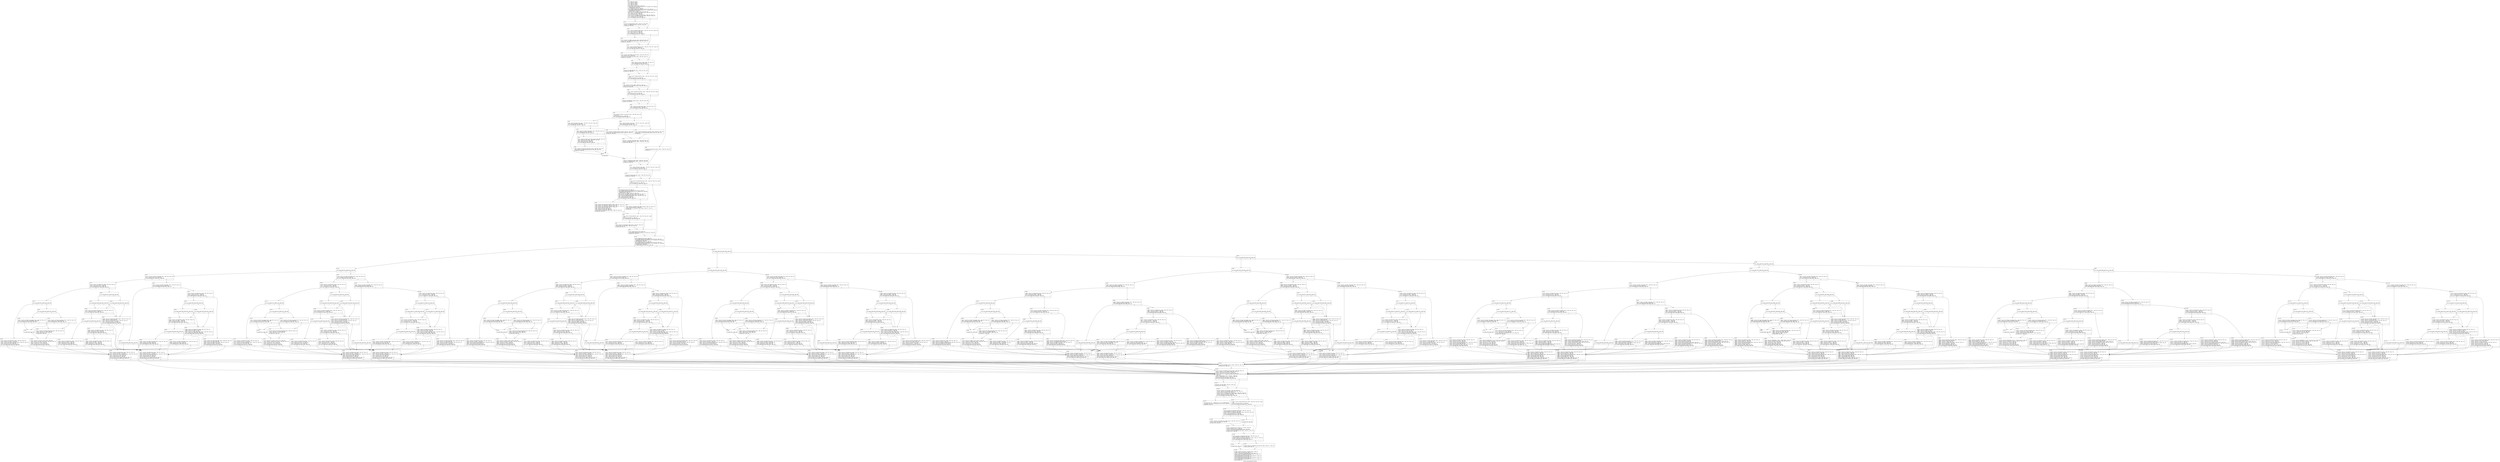 digraph "CFG for 'init_parameters' function" {
	label="CFG for 'init_parameters' function";

	Node0x2090d90 [shape=record,label="{%1:\l  %2 = alloca i32, align 4\l  %3 = alloca i32, align 4\l  %4 = alloca i32, align 4\l  %5 = alloca i32, align 4\l  %6 = alloca i32, align 4\l  store i32 %0, i32* %2, align 4, !tbaa !412\l  call void @llvm.dbg.declare(metadata i32* %2, metadata !405, metadata\l... !DIExpression()), !dbg !416\l  %7 = bitcast i32* %3 to i8*, !dbg !417\l  call void @llvm.lifetime.start.p0i8(i64 4, i8* %7) #13, !dbg !417\l  call void @llvm.dbg.declare(metadata i32* %3, metadata !406, metadata\l... !DIExpression()), !dbg !418\l  store i32 0, i32* %3, align 4, !dbg !418, !tbaa !412\l  %8 = load i32, i32* @lines_per_page, align 4, !dbg !419, !tbaa !412\l  %9 = sub nsw i32 %8, 5, !dbg !420\l  %10 = sub nsw i32 %9, 5, !dbg !421\l  store i32 %10, i32* @lines_per_body, align 4, !dbg !422, !tbaa !412\l  %11 = load i32, i32* @lines_per_body, align 4, !dbg !423, !tbaa !412\l  %12 = icmp sle i32 %11, 0, !dbg !425\l  br i1 %12, label %13, label %14, !dbg !426\l|{<s0>T|<s1>F}}"];
	Node0x2090d90:s0 -> Node0x2091c30;
	Node0x2090d90:s1 -> Node0x2091c80;
	Node0x2091c30 [shape=record,label="{%13:\l\l  store i8 0, i8* @extremities, align 1, !dbg !427, !tbaa !429\l  store i8 1, i8* @keep_FF, align 1, !dbg !431, !tbaa !429\l  br label %14, !dbg !432\l}"];
	Node0x2091c30 -> Node0x2091c80;
	Node0x2091c80 [shape=record,label="{%14:\l\l  %15 = load i8, i8* @extremities, align 1, !dbg !433, !tbaa !429, !range !435\l  %16 = trunc i8 %15 to i1, !dbg !433\l  %17 = zext i1 %16 to i32, !dbg !433\l  %18 = icmp eq i32 %17, 0, !dbg !436\l  br i1 %18, label %19, label %21, !dbg !437\l|{<s0>T|<s1>F}}"];
	Node0x2091c80:s0 -> Node0x2091cd0;
	Node0x2091c80:s1 -> Node0x2091d20;
	Node0x2091cd0 [shape=record,label="{%19:\l\l  %20 = load i32, i32* @lines_per_page, align 4, !dbg !438, !tbaa !412\l  store i32 %20, i32* @lines_per_body, align 4, !dbg !439, !tbaa !412\l  br label %21, !dbg !440\l}"];
	Node0x2091cd0 -> Node0x2091d20;
	Node0x2091d20 [shape=record,label="{%21:\l\l  %22 = load i8, i8* @double_space, align 1, !dbg !441, !tbaa !429, !range !435\l  %23 = trunc i8 %22 to i1, !dbg !441\l  br i1 %23, label %24, label %27, !dbg !443\l|{<s0>T|<s1>F}}"];
	Node0x2091d20:s0 -> Node0x2091d70;
	Node0x2091d20:s1 -> Node0x2091dc0;
	Node0x2091d70 [shape=record,label="{%24:\l\l  %25 = load i32, i32* @lines_per_body, align 4, !dbg !444, !tbaa !412\l  %26 = sdiv i32 %25, 2, !dbg !445\l  store i32 %26, i32* @lines_per_body, align 4, !dbg !446, !tbaa !412\l  br label %27, !dbg !447\l}"];
	Node0x2091d70 -> Node0x2091dc0;
	Node0x2091dc0 [shape=record,label="{%27:\l\l  %28 = load i32, i32* %2, align 4, !dbg !448, !tbaa !412\l  %29 = icmp eq i32 %28, 0, !dbg !450\l  br i1 %29, label %30, label %31, !dbg !451\l|{<s0>T|<s1>F}}"];
	Node0x2091dc0:s0 -> Node0x2091e10;
	Node0x2091dc0:s1 -> Node0x2091e60;
	Node0x2091e10 [shape=record,label="{%30:\l\l  store i8 0, i8* @parallel_files, align 1, !dbg !452, !tbaa !429\l  br label %31, !dbg !453\l}"];
	Node0x2091e10 -> Node0x2091e60;
	Node0x2091e60 [shape=record,label="{%31:\l\l  %32 = load i8, i8* @parallel_files, align 1, !dbg !454, !tbaa !429, !range\l... !435\l  %33 = trunc i8 %32 to i1, !dbg !454\l  br i1 %33, label %34, label %36, !dbg !456\l|{<s0>T|<s1>F}}"];
	Node0x2091e60:s0 -> Node0x2091eb0;
	Node0x2091e60:s1 -> Node0x2091f00;
	Node0x2091eb0 [shape=record,label="{%34:\l\l  %35 = load i32, i32* %2, align 4, !dbg !457, !tbaa !412\l  store i32 %35, i32* @columns, align 4, !dbg !458, !tbaa !412\l  br label %36, !dbg !459\l}"];
	Node0x2091eb0 -> Node0x2091f00;
	Node0x2091f00 [shape=record,label="{%36:\l\l  %37 = load i8, i8* @storing_columns, align 1, !dbg !460, !tbaa !429, !range\l... !435\l  %38 = trunc i8 %37 to i1, !dbg !460\l  br i1 %38, label %39, label %40, !dbg !462\l|{<s0>T|<s1>F}}"];
	Node0x2091f00:s0 -> Node0x2091f50;
	Node0x2091f00:s1 -> Node0x2091fa0;
	Node0x2091f50 [shape=record,label="{%39:\l\l  store i8 1, i8* @balance_columns, align 1, !dbg !463, !tbaa !429\l  br label %40, !dbg !464\l}"];
	Node0x2091f50 -> Node0x2091fa0;
	Node0x2091fa0 [shape=record,label="{%40:\l\l  %41 = load i32, i32* @columns, align 4, !dbg !465, !tbaa !412\l  %42 = icmp sgt i32 %41, 1, !dbg !467\l  br i1 %42, label %43, label %69, !dbg !468\l|{<s0>T|<s1>F}}"];
	Node0x2091fa0:s0 -> Node0x2091ff0;
	Node0x2091fa0:s1 -> Node0x2092360;
	Node0x2091ff0 [shape=record,label="{%43:\l\l  %44 = load i8, i8* @use_col_separator, align 1, !dbg !469, !tbaa !429,\l... !range !435\l  %45 = trunc i8 %44 to i1, !dbg !469\l  br i1 %45, label %54, label %46, !dbg !472\l|{<s0>T|<s1>F}}"];
	Node0x2091ff0:s0 -> Node0x2092180;
	Node0x2091ff0:s1 -> Node0x2092040;
	Node0x2092040 [shape=record,label="{%46:\l\l  %47 = load i8, i8* @join_lines, align 1, !dbg !473, !tbaa !429, !range !435\l  %48 = trunc i8 %47 to i1, !dbg !473\l  br i1 %48, label %49, label %51, !dbg !476\l|{<s0>T|<s1>F}}"];
	Node0x2092040:s0 -> Node0x2092090;
	Node0x2092040:s1 -> Node0x20920e0;
	Node0x2092090 [shape=record,label="{%49:\l\l  %50 = load i8*, i8** @line_separator, align 8, !dbg !477, !tbaa !478\l  store i8* %50, i8** @col_sep_string, align 8, !dbg !480, !tbaa !478\l  br label %53, !dbg !481\l}"];
	Node0x2092090 -> Node0x2092130;
	Node0x20920e0 [shape=record,label="{%51:\l\l  %52 = load i8*, i8** @column_separator, align 8, !dbg !482, !tbaa !478\l  store i8* %52, i8** @col_sep_string, align 8, !dbg !483, !tbaa !478\l  br label %53\l}"];
	Node0x20920e0 -> Node0x2092130;
	Node0x2092130 [shape=record,label="{%53:\l\l  store i32 1, i32* @col_sep_length, align 4, !dbg !484, !tbaa !412\l  store i8 1, i8* @use_col_separator, align 1, !dbg !485, !tbaa !429\l  br label %68, !dbg !486\l}"];
	Node0x2092130 -> Node0x2092310;
	Node0x2092180 [shape=record,label="{%54:\l\l  %55 = load i8, i8* @join_lines, align 1, !dbg !487, !tbaa !429, !range !435\l  %56 = trunc i8 %55 to i1, !dbg !487\l  br i1 %56, label %67, label %57, !dbg !489\l|{<s0>T|<s1>F}}"];
	Node0x2092180:s0 -> Node0x20922c0;
	Node0x2092180:s1 -> Node0x20921d0;
	Node0x20921d0 [shape=record,label="{%57:\l\l  %58 = load i32, i32* @col_sep_length, align 4, !dbg !490, !tbaa !412\l  %59 = icmp eq i32 %58, 1, !dbg !491\l  br i1 %59, label %60, label %67, !dbg !492\l|{<s0>T|<s1>F}}"];
	Node0x20921d0:s0 -> Node0x2092220;
	Node0x20921d0:s1 -> Node0x20922c0;
	Node0x2092220 [shape=record,label="{%60:\l\l  %61 = load i8*, i8** @col_sep_string, align 8, !dbg !493, !tbaa !478\l  %62 = load i8, i8* %61, align 1, !dbg !494, !tbaa !495\l  %63 = sext i8 %62 to i32, !dbg !494\l  %64 = icmp eq i32 %63, 9, !dbg !496\l  br i1 %64, label %65, label %67, !dbg !497\l|{<s0>T|<s1>F}}"];
	Node0x2092220:s0 -> Node0x2092270;
	Node0x2092220:s1 -> Node0x20922c0;
	Node0x2092270 [shape=record,label="{%65:\l\l  %66 = load i8*, i8** @column_separator, align 8, !dbg !498, !tbaa !478\l  store i8* %66, i8** @col_sep_string, align 8, !dbg !499, !tbaa !478\l  br label %67, !dbg !500\l}"];
	Node0x2092270 -> Node0x20922c0;
	Node0x20922c0 [shape=record,label="{%67:\l\l  br label %68\l}"];
	Node0x20922c0 -> Node0x2092310;
	Node0x2092310 [shape=record,label="{%68:\l\l  store i8 1, i8* @truncate_lines, align 1, !dbg !501, !tbaa !429\l  store i8 1, i8* @tabify_output, align 1, !dbg !502, !tbaa !429\l  br label %70, !dbg !503\l}"];
	Node0x2092310 -> Node0x20923b0;
	Node0x2092360 [shape=record,label="{%69:\l\l  store i8 0, i8* @storing_columns, align 1, !dbg !504, !tbaa !429\l  br label %70\l}"];
	Node0x2092360 -> Node0x20923b0;
	Node0x20923b0 [shape=record,label="{%70:\l\l  %71 = load i8, i8* @join_lines, align 1, !dbg !505, !tbaa !429, !range !435\l  %72 = trunc i8 %71 to i1, !dbg !505\l  br i1 %72, label %73, label %74, !dbg !507\l|{<s0>T|<s1>F}}"];
	Node0x20923b0:s0 -> Node0x2092400;
	Node0x20923b0:s1 -> Node0x2092450;
	Node0x2092400 [shape=record,label="{%73:\l\l  store i8 0, i8* @truncate_lines, align 1, !dbg !508, !tbaa !429\l  br label %74, !dbg !509\l}"];
	Node0x2092400 -> Node0x2092450;
	Node0x2092450 [shape=record,label="{%74:\l\l  %75 = load i8, i8* @numbered_lines, align 1, !dbg !510, !tbaa !429, !range\l... !435\l  %76 = trunc i8 %75 to i1, !dbg !510\l  br i1 %76, label %77, label %101, !dbg !511\l|{<s0>T|<s1>F}}"];
	Node0x2092450:s0 -> Node0x20924a0;
	Node0x2092450:s1 -> Node0x2092680;
	Node0x20924a0 [shape=record,label="{%77:\l\l  %78 = bitcast i32* %4 to i8*, !dbg !512\l  call void @llvm.lifetime.start.p0i8(i64 4, i8* %78) #13, !dbg !512\l  call void @llvm.dbg.declare(metadata i32* %4, metadata !407, metadata\l... !DIExpression()), !dbg !513\l  store i32 8, i32* %4, align 4, !dbg !513, !tbaa !412\l  %79 = load i32, i32* @start_line_num, align 4, !dbg !514, !tbaa !412\l  store i32 %79, i32* @line_count, align 4, !dbg !515, !tbaa !412\l  %80 = load i8, i8* @number_separator, align 1, !dbg !516, !tbaa !495\l  %81 = sext i8 %80 to i32, !dbg !516\l  %82 = icmp eq i32 %81, 9, !dbg !518\l  br i1 %82, label %83, label %91, !dbg !519\l|{<s0>T|<s1>F}}"];
	Node0x20924a0:s0 -> Node0x20924f0;
	Node0x20924a0:s1 -> Node0x2092540;
	Node0x20924f0 [shape=record,label="{%83:\l\l  %84 = load i32, i32* @chars_per_number, align 4, !dbg !520, !tbaa !412\l  %85 = load i32, i32* %4, align 4, !dbg !521, !tbaa !412\l  %86 = load i32, i32* @chars_per_number, align 4, !dbg !521, !tbaa !412\l  %87 = load i32, i32* %4, align 4, !dbg !521, !tbaa !412\l  %88 = srem i32 %86, %87, !dbg !521\l  %89 = sub nsw i32 %85, %88, !dbg !521\l  %90 = add nsw i32 %84, %89, !dbg !522\l  store i32 %90, i32* @number_width, align 4, !dbg !523, !tbaa !412\l  br label %94, !dbg !524\l}"];
	Node0x20924f0 -> Node0x2092590;
	Node0x2092540 [shape=record,label="{%91:\l\l  %92 = load i32, i32* @chars_per_number, align 4, !dbg !525, !tbaa !412\l  %93 = add nsw i32 %92, 1, !dbg !526\l  store i32 %93, i32* @number_width, align 4, !dbg !527, !tbaa !412\l  br label %94\l}"];
	Node0x2092540 -> Node0x2092590;
	Node0x2092590 [shape=record,label="{%94:\l\l  %95 = load i8, i8* @parallel_files, align 1, !dbg !528, !tbaa !429, !range\l... !435\l  %96 = trunc i8 %95 to i1, !dbg !528\l  br i1 %96, label %97, label %99, !dbg !530\l|{<s0>T|<s1>F}}"];
	Node0x2092590:s0 -> Node0x20925e0;
	Node0x2092590:s1 -> Node0x2092630;
	Node0x20925e0 [shape=record,label="{%97:\l\l  %98 = load i32, i32* @number_width, align 4, !dbg !531, !tbaa !412\l  store i32 %98, i32* %3, align 4, !dbg !532, !tbaa !412\l  br label %99, !dbg !533\l}"];
	Node0x20925e0 -> Node0x2092630;
	Node0x2092630 [shape=record,label="{%99:\l\l  %100 = bitcast i32* %4 to i8*, !dbg !534\l  call void @llvm.lifetime.end.p0i8(i64 4, i8* %100) #13, !dbg !534\l  br label %101, !dbg !535\l}"];
	Node0x2092630 -> Node0x2092680;
	Node0x2092680 [shape=record,label="{%101:\l\l  %102 = bitcast i32* %5 to i8*, !dbg !536\l  call void @llvm.lifetime.start.p0i8(i64 4, i8* %102) #13, !dbg !536\l  call void @llvm.dbg.declare(metadata i32* %5, metadata !410, metadata\l... !DIExpression()), !dbg !537\l  %103 = bitcast i32* %6 to i8*, !dbg !536\l  call void @llvm.lifetime.start.p0i8(i64 4, i8* %103) #13, !dbg !536\l  call void @llvm.dbg.declare(metadata i32* %6, metadata !411, metadata\l... !DIExpression()), !dbg !538\l  br i1 false, label %104, label %323, !dbg !539\l|{<s0>T|<s1>F}}"];
	Node0x2092680:s0 -> Node0x20926d0;
	Node0x2092680:s1 -> Node0x2093bc0;
	Node0x20926d0 [shape=record,label="{%104:\l\l  br i1 false, label %214, label %105, !dbg !540\l|{<s0>T|<s1>F}}"];
	Node0x20926d0:s0 -> Node0x2093170;
	Node0x20926d0:s1 -> Node0x2092720;
	Node0x2092720 [shape=record,label="{%105:\l\l  %106 = load i32, i32* @col_sep_length, align 4, !dbg !540, !tbaa !412\l  %107 = icmp slt i32 %106, 0, !dbg !540\l  br i1 %107, label %108, label %164, !dbg !540\l|{<s0>T|<s1>F}}"];
	Node0x2092720:s0 -> Node0x2092770;
	Node0x2092720:s1 -> Node0x2092d10;
	Node0x2092770 [shape=record,label="{%108:\l\l  %109 = load i32, i32* @columns, align 4, !dbg !540, !tbaa !412\l  %110 = sub nsw i32 %109, 1, !dbg !540\l  %111 = icmp slt i32 %110, 0, !dbg !540\l  br i1 %111, label %112, label %137, !dbg !540\l|{<s0>T|<s1>F}}"];
	Node0x2092770:s0 -> Node0x20927c0;
	Node0x2092770:s1 -> Node0x2092a40;
	Node0x20927c0 [shape=record,label="{%112:\l\l  br i1 true, label %113, label %119, !dbg !540\l|{<s0>T|<s1>F}}"];
	Node0x20927c0:s0 -> Node0x2092810;
	Node0x20927c0:s1 -> Node0x2092860;
	Node0x2092810 [shape=record,label="{%113:\l\l  %114 = load i32, i32* @columns, align 4, !dbg !540, !tbaa !412\l  %115 = sub nsw i32 %114, 1, !dbg !540\l  %116 = load i32, i32* @col_sep_length, align 4, !dbg !540, !tbaa !412\l  %117 = sdiv i32 127, %116, !dbg !540\l  %118 = icmp slt i32 %115, %117, !dbg !540\l  br i1 %118, label %200, label %207, !dbg !540\l|{<s0>T|<s1>F}}"];
	Node0x2092810:s0 -> Node0x20930d0;
	Node0x2092810:s1 -> Node0x2093120;
	Node0x2092860 [shape=record,label="{%119:\l\l  br i1 true, label %120, label %123, !dbg !540\l|{<s0>T|<s1>F}}"];
	Node0x2092860:s0 -> Node0x20928b0;
	Node0x2092860:s1 -> Node0x2092900;
	Node0x20928b0 [shape=record,label="{%120:\l\l  %121 = load i32, i32* @col_sep_length, align 4, !dbg !540, !tbaa !412\l  %122 = icmp slt i32 %121, -2147483647, !dbg !540\l  br i1 %122, label %126, label %127, !dbg !540\l|{<s0>T|<s1>F}}"];
	Node0x20928b0:s0 -> Node0x2092950;
	Node0x20928b0:s1 -> Node0x20929a0;
	Node0x2092900 [shape=record,label="{%123:\l\l  %124 = load i32, i32* @col_sep_length, align 4, !dbg !540, !tbaa !412\l  %125 = icmp slt i32 0, %124, !dbg !540\l  br i1 %125, label %126, label %127, !dbg !540\l|{<s0>T|<s1>F}}"];
	Node0x2092900:s0 -> Node0x2092950;
	Node0x2092900:s1 -> Node0x20929a0;
	Node0x2092950 [shape=record,label="{%126:\l\l  br label %131, !dbg !540\l}"];
	Node0x2092950 -> Node0x20929f0;
	Node0x20929a0 [shape=record,label="{%127:\l\l  %128 = load i32, i32* @col_sep_length, align 4, !dbg !540, !tbaa !412\l  %129 = sub nsw i32 0, %128, !dbg !540\l  %130 = sdiv i32 127, %129, !dbg !540\l  br label %131, !dbg !540\l}"];
	Node0x20929a0 -> Node0x20929f0;
	Node0x20929f0 [shape=record,label="{%131:\l\l  %132 = phi i32 [ 0, %126 ], [ %130, %127 ], !dbg !540\l  %133 = load i32, i32* @columns, align 4, !dbg !540, !tbaa !412\l  %134 = sub nsw i32 %133, 1, !dbg !540\l  %135 = sub nsw i32 -1, %134, !dbg !540\l  %136 = icmp sle i32 %132, %135, !dbg !540\l  br i1 %136, label %200, label %207, !dbg !540\l|{<s0>T|<s1>F}}"];
	Node0x20929f0:s0 -> Node0x20930d0;
	Node0x20929f0:s1 -> Node0x2093120;
	Node0x2092a40 [shape=record,label="{%137:\l\l  br i1 true, label %138, label %139, !dbg !540\l|{<s0>T|<s1>F}}"];
	Node0x2092a40:s0 -> Node0x2092a90;
	Node0x2092a40:s1 -> Node0x2092ae0;
	Node0x2092a90 [shape=record,label="{%138:\l\l  br i1 false, label %140, label %158, !dbg !540\l|{<s0>T|<s1>F}}"];
	Node0x2092a90:s0 -> Node0x2092b30;
	Node0x2092a90:s1 -> Node0x2092cc0;
	Node0x2092ae0 [shape=record,label="{%139:\l\l  br i1 false, label %140, label %158, !dbg !540\l|{<s0>T|<s1>F}}"];
	Node0x2092ae0:s0 -> Node0x2092b30;
	Node0x2092ae0:s1 -> Node0x2092cc0;
	Node0x2092b30 [shape=record,label="{%140:\l\l  %141 = load i32, i32* @col_sep_length, align 4, !dbg !540, !tbaa !412\l  %142 = icmp eq i32 %141, -1, !dbg !540\l  br i1 %142, label %143, label %158, !dbg !540\l|{<s0>T|<s1>F}}"];
	Node0x2092b30:s0 -> Node0x2092b80;
	Node0x2092b30:s1 -> Node0x2092cc0;
	Node0x2092b80 [shape=record,label="{%143:\l\l  br i1 true, label %144, label %149, !dbg !540\l|{<s0>T|<s1>F}}"];
	Node0x2092b80:s0 -> Node0x2092bd0;
	Node0x2092b80:s1 -> Node0x2092c20;
	Node0x2092bd0 [shape=record,label="{%144:\l\l  %145 = load i32, i32* @columns, align 4, !dbg !540, !tbaa !412\l  %146 = sub nsw i32 %145, 1, !dbg !540\l  %147 = add nsw i32 %146, -128, !dbg !540\l  %148 = icmp slt i32 0, %147, !dbg !540\l  br i1 %148, label %200, label %207, !dbg !540\l|{<s0>T|<s1>F}}"];
	Node0x2092bd0:s0 -> Node0x20930d0;
	Node0x2092bd0:s1 -> Node0x2093120;
	Node0x2092c20 [shape=record,label="{%149:\l\l  %150 = load i32, i32* @columns, align 4, !dbg !540, !tbaa !412\l  %151 = sub nsw i32 %150, 1, !dbg !540\l  %152 = icmp slt i32 0, %151, !dbg !540\l  br i1 %152, label %153, label %207, !dbg !540\l|{<s0>T|<s1>F}}"];
	Node0x2092c20:s0 -> Node0x2092c70;
	Node0x2092c20:s1 -> Node0x2093120;
	Node0x2092c70 [shape=record,label="{%153:\l\l  %154 = load i32, i32* @columns, align 4, !dbg !540, !tbaa !412\l  %155 = sub nsw i32 %154, 1, !dbg !540\l  %156 = sub nsw i32 %155, 1, !dbg !540\l  %157 = icmp slt i32 127, %156, !dbg !540\l  br i1 %157, label %200, label %207, !dbg !540\l|{<s0>T|<s1>F}}"];
	Node0x2092c70:s0 -> Node0x20930d0;
	Node0x2092c70:s1 -> Node0x2093120;
	Node0x2092cc0 [shape=record,label="{%158:\l\l  %159 = load i32, i32* @col_sep_length, align 4, !dbg !540, !tbaa !412\l  %160 = sdiv i32 -128, %159, !dbg !540\l  %161 = load i32, i32* @columns, align 4, !dbg !540, !tbaa !412\l  %162 = sub nsw i32 %161, 1, !dbg !540\l  %163 = icmp slt i32 %160, %162, !dbg !540\l  br i1 %163, label %200, label %207, !dbg !540\l|{<s0>T|<s1>F}}"];
	Node0x2092cc0:s0 -> Node0x20930d0;
	Node0x2092cc0:s1 -> Node0x2093120;
	Node0x2092d10 [shape=record,label="{%164:\l\l  %165 = load i32, i32* @col_sep_length, align 4, !dbg !540, !tbaa !412\l  %166 = icmp eq i32 %165, 0, !dbg !540\l  br i1 %166, label %167, label %168, !dbg !540\l|{<s0>T|<s1>F}}"];
	Node0x2092d10:s0 -> Node0x2092d60;
	Node0x2092d10:s1 -> Node0x2092db0;
	Node0x2092d60 [shape=record,label="{%167:\l\l  br i1 false, label %200, label %207, !dbg !540\l|{<s0>T|<s1>F}}"];
	Node0x2092d60:s0 -> Node0x20930d0;
	Node0x2092d60:s1 -> Node0x2093120;
	Node0x2092db0 [shape=record,label="{%168:\l\l  %169 = load i32, i32* @columns, align 4, !dbg !540, !tbaa !412\l  %170 = sub nsw i32 %169, 1, !dbg !540\l  %171 = icmp slt i32 %170, 0, !dbg !540\l  br i1 %171, label %172, label %194, !dbg !540\l|{<s0>T|<s1>F}}"];
	Node0x2092db0:s0 -> Node0x2092e00;
	Node0x2092db0:s1 -> Node0x2093080;
	Node0x2092e00 [shape=record,label="{%172:\l\l  br i1 true, label %173, label %174, !dbg !540\l|{<s0>T|<s1>F}}"];
	Node0x2092e00:s0 -> Node0x2092e50;
	Node0x2092e00:s1 -> Node0x2092ea0;
	Node0x2092e50 [shape=record,label="{%173:\l\l  br i1 false, label %175, label %188, !dbg !540\l|{<s0>T|<s1>F}}"];
	Node0x2092e50:s0 -> Node0x2092ef0;
	Node0x2092e50:s1 -> Node0x2093030;
	Node0x2092ea0 [shape=record,label="{%174:\l\l  br i1 false, label %175, label %188, !dbg !540\l|{<s0>T|<s1>F}}"];
	Node0x2092ea0:s0 -> Node0x2092ef0;
	Node0x2092ea0:s1 -> Node0x2093030;
	Node0x2092ef0 [shape=record,label="{%175:\l\l  %176 = load i32, i32* @columns, align 4, !dbg !540, !tbaa !412\l  %177 = sub nsw i32 %176, 1, !dbg !540\l  %178 = icmp eq i32 %177, -1, !dbg !540\l  br i1 %178, label %179, label %188, !dbg !540\l|{<s0>T|<s1>F}}"];
	Node0x2092ef0:s0 -> Node0x2092f40;
	Node0x2092ef0:s1 -> Node0x2093030;
	Node0x2092f40 [shape=record,label="{%179:\l\l  br i1 true, label %180, label %184, !dbg !540\l|{<s0>T|<s1>F}}"];
	Node0x2092f40:s0 -> Node0x2092f90;
	Node0x2092f40:s1 -> Node0x2092fe0;
	Node0x2092f90 [shape=record,label="{%180:\l\l  %181 = load i32, i32* @col_sep_length, align 4, !dbg !540, !tbaa !412\l  %182 = add nsw i32 %181, -128, !dbg !540\l  %183 = icmp slt i32 0, %182, !dbg !540\l  br i1 %183, label %200, label %207, !dbg !540\l|{<s0>T|<s1>F}}"];
	Node0x2092f90:s0 -> Node0x20930d0;
	Node0x2092f90:s1 -> Node0x2093120;
	Node0x2092fe0 [shape=record,label="{%184:\l\l  %185 = load i32, i32* @col_sep_length, align 4, !dbg !540, !tbaa !412\l  %186 = sub nsw i32 %185, 1, !dbg !540\l  %187 = icmp slt i32 127, %186, !dbg !540\l  br i1 %187, label %200, label %207, !dbg !540\l|{<s0>T|<s1>F}}"];
	Node0x2092fe0:s0 -> Node0x20930d0;
	Node0x2092fe0:s1 -> Node0x2093120;
	Node0x2093030 [shape=record,label="{%188:\l\l  %189 = load i32, i32* @columns, align 4, !dbg !540, !tbaa !412\l  %190 = sub nsw i32 %189, 1, !dbg !540\l  %191 = sdiv i32 -128, %190, !dbg !540\l  %192 = load i32, i32* @col_sep_length, align 4, !dbg !540, !tbaa !412\l  %193 = icmp slt i32 %191, %192, !dbg !540\l  br i1 %193, label %200, label %207, !dbg !540\l|{<s0>T|<s1>F}}"];
	Node0x2093030:s0 -> Node0x20930d0;
	Node0x2093030:s1 -> Node0x2093120;
	Node0x2093080 [shape=record,label="{%194:\l\l  %195 = load i32, i32* @col_sep_length, align 4, !dbg !540, !tbaa !412\l  %196 = sdiv i32 127, %195, !dbg !540\l  %197 = load i32, i32* @columns, align 4, !dbg !540, !tbaa !412\l  %198 = sub nsw i32 %197, 1, !dbg !540\l  %199 = icmp slt i32 %196, %198, !dbg !540\l  br i1 %199, label %200, label %207, !dbg !540\l|{<s0>T|<s1>F}}"];
	Node0x2093080:s0 -> Node0x20930d0;
	Node0x2093080:s1 -> Node0x2093120;
	Node0x20930d0 [shape=record,label="{%200:\l\l  %201 = load i32, i32* @columns, align 4, !dbg !540, !tbaa !412\l  %202 = sub nsw i32 %201, 1, !dbg !540\l  %203 = load i32, i32* @col_sep_length, align 4, !dbg !540, !tbaa !412\l  %204 = mul i32 %202, %203, !dbg !540\l  %205 = trunc i32 %204 to i8, !dbg !540\l  %206 = sext i8 %205 to i32, !dbg !540\l  store i32 %206, i32* %5, align 4, !dbg !540, !tbaa !412\l  br i1 true, label %1224, label %1225, !dbg !540\l|{<s0>T|<s1>F}}"];
	Node0x20930d0:s0 -> Node0x2098ad0;
	Node0x20930d0:s1 -> Node0x2098b20;
	Node0x2093120 [shape=record,label="{%207:\l\l  %208 = load i32, i32* @columns, align 4, !dbg !540, !tbaa !412\l  %209 = sub nsw i32 %208, 1, !dbg !540\l  %210 = load i32, i32* @col_sep_length, align 4, !dbg !540, !tbaa !412\l  %211 = mul i32 %209, %210, !dbg !540\l  %212 = trunc i32 %211 to i8, !dbg !540\l  %213 = sext i8 %212 to i32, !dbg !540\l  store i32 %213, i32* %5, align 4, !dbg !540, !tbaa !412\l  br i1 false, label %1224, label %1225, !dbg !540\l|{<s0>T|<s1>F}}"];
	Node0x2093120:s0 -> Node0x2098ad0;
	Node0x2093120:s1 -> Node0x2098b20;
	Node0x2093170 [shape=record,label="{%214:\l\l  %215 = load i32, i32* @col_sep_length, align 4, !dbg !540, !tbaa !412\l  %216 = icmp slt i32 %215, 0, !dbg !540\l  br i1 %216, label %217, label %273, !dbg !540\l|{<s0>T|<s1>F}}"];
	Node0x2093170:s0 -> Node0x20931c0;
	Node0x2093170:s1 -> Node0x2093760;
	Node0x20931c0 [shape=record,label="{%217:\l\l  %218 = load i32, i32* @columns, align 4, !dbg !540, !tbaa !412\l  %219 = sub nsw i32 %218, 1, !dbg !540\l  %220 = icmp slt i32 %219, 0, !dbg !540\l  br i1 %220, label %221, label %246, !dbg !540\l|{<s0>T|<s1>F}}"];
	Node0x20931c0:s0 -> Node0x2093210;
	Node0x20931c0:s1 -> Node0x2093490;
	Node0x2093210 [shape=record,label="{%221:\l\l  br i1 true, label %222, label %228, !dbg !540\l|{<s0>T|<s1>F}}"];
	Node0x2093210:s0 -> Node0x2093260;
	Node0x2093210:s1 -> Node0x20932b0;
	Node0x2093260 [shape=record,label="{%222:\l\l  %223 = load i32, i32* @columns, align 4, !dbg !540, !tbaa !412\l  %224 = sub nsw i32 %223, 1, !dbg !540\l  %225 = load i32, i32* @col_sep_length, align 4, !dbg !540, !tbaa !412\l  %226 = sdiv i32 255, %225, !dbg !540\l  %227 = icmp slt i32 %224, %226, !dbg !540\l  br i1 %227, label %309, label %316, !dbg !540\l|{<s0>T|<s1>F}}"];
	Node0x2093260:s0 -> Node0x2093b20;
	Node0x2093260:s1 -> Node0x2093b70;
	Node0x20932b0 [shape=record,label="{%228:\l\l  br i1 true, label %229, label %232, !dbg !540\l|{<s0>T|<s1>F}}"];
	Node0x20932b0:s0 -> Node0x2093300;
	Node0x20932b0:s1 -> Node0x2093350;
	Node0x2093300 [shape=record,label="{%229:\l\l  %230 = load i32, i32* @col_sep_length, align 4, !dbg !540, !tbaa !412\l  %231 = icmp slt i32 %230, -2147483647, !dbg !540\l  br i1 %231, label %235, label %236, !dbg !540\l|{<s0>T|<s1>F}}"];
	Node0x2093300:s0 -> Node0x20933a0;
	Node0x2093300:s1 -> Node0x20933f0;
	Node0x2093350 [shape=record,label="{%232:\l\l  %233 = load i32, i32* @col_sep_length, align 4, !dbg !540, !tbaa !412\l  %234 = icmp slt i32 0, %233, !dbg !540\l  br i1 %234, label %235, label %236, !dbg !540\l|{<s0>T|<s1>F}}"];
	Node0x2093350:s0 -> Node0x20933a0;
	Node0x2093350:s1 -> Node0x20933f0;
	Node0x20933a0 [shape=record,label="{%235:\l\l  br label %240, !dbg !540\l}"];
	Node0x20933a0 -> Node0x2093440;
	Node0x20933f0 [shape=record,label="{%236:\l\l  %237 = load i32, i32* @col_sep_length, align 4, !dbg !540, !tbaa !412\l  %238 = sub nsw i32 0, %237, !dbg !540\l  %239 = sdiv i32 255, %238, !dbg !540\l  br label %240, !dbg !540\l}"];
	Node0x20933f0 -> Node0x2093440;
	Node0x2093440 [shape=record,label="{%240:\l\l  %241 = phi i32 [ 0, %235 ], [ %239, %236 ], !dbg !540\l  %242 = load i32, i32* @columns, align 4, !dbg !540, !tbaa !412\l  %243 = sub nsw i32 %242, 1, !dbg !540\l  %244 = sub nsw i32 -1, %243, !dbg !540\l  %245 = icmp sle i32 %241, %244, !dbg !540\l  br i1 %245, label %309, label %316, !dbg !540\l|{<s0>T|<s1>F}}"];
	Node0x2093440:s0 -> Node0x2093b20;
	Node0x2093440:s1 -> Node0x2093b70;
	Node0x2093490 [shape=record,label="{%246:\l\l  br i1 true, label %247, label %248, !dbg !540\l|{<s0>T|<s1>F}}"];
	Node0x2093490:s0 -> Node0x20934e0;
	Node0x2093490:s1 -> Node0x2093530;
	Node0x20934e0 [shape=record,label="{%247:\l\l  br i1 false, label %249, label %267, !dbg !540\l|{<s0>T|<s1>F}}"];
	Node0x20934e0:s0 -> Node0x2093580;
	Node0x20934e0:s1 -> Node0x2093710;
	Node0x2093530 [shape=record,label="{%248:\l\l  br i1 false, label %249, label %267, !dbg !540\l|{<s0>T|<s1>F}}"];
	Node0x2093530:s0 -> Node0x2093580;
	Node0x2093530:s1 -> Node0x2093710;
	Node0x2093580 [shape=record,label="{%249:\l\l  %250 = load i32, i32* @col_sep_length, align 4, !dbg !540, !tbaa !412\l  %251 = icmp eq i32 %250, -1, !dbg !540\l  br i1 %251, label %252, label %267, !dbg !540\l|{<s0>T|<s1>F}}"];
	Node0x2093580:s0 -> Node0x20935d0;
	Node0x2093580:s1 -> Node0x2093710;
	Node0x20935d0 [shape=record,label="{%252:\l\l  br i1 true, label %253, label %258, !dbg !540\l|{<s0>T|<s1>F}}"];
	Node0x20935d0:s0 -> Node0x2093620;
	Node0x20935d0:s1 -> Node0x2093670;
	Node0x2093620 [shape=record,label="{%253:\l\l  %254 = load i32, i32* @columns, align 4, !dbg !540, !tbaa !412\l  %255 = sub nsw i32 %254, 1, !dbg !540\l  %256 = add nsw i32 %255, 0, !dbg !540\l  %257 = icmp slt i32 0, %256, !dbg !540\l  br i1 %257, label %309, label %316, !dbg !540\l|{<s0>T|<s1>F}}"];
	Node0x2093620:s0 -> Node0x2093b20;
	Node0x2093620:s1 -> Node0x2093b70;
	Node0x2093670 [shape=record,label="{%258:\l\l  %259 = load i32, i32* @columns, align 4, !dbg !540, !tbaa !412\l  %260 = sub nsw i32 %259, 1, !dbg !540\l  %261 = icmp slt i32 0, %260, !dbg !540\l  br i1 %261, label %262, label %316, !dbg !540\l|{<s0>T|<s1>F}}"];
	Node0x2093670:s0 -> Node0x20936c0;
	Node0x2093670:s1 -> Node0x2093b70;
	Node0x20936c0 [shape=record,label="{%262:\l\l  %263 = load i32, i32* @columns, align 4, !dbg !540, !tbaa !412\l  %264 = sub nsw i32 %263, 1, !dbg !540\l  %265 = sub nsw i32 %264, 1, !dbg !540\l  %266 = icmp slt i32 -1, %265, !dbg !540\l  br i1 %266, label %309, label %316, !dbg !540\l|{<s0>T|<s1>F}}"];
	Node0x20936c0:s0 -> Node0x2093b20;
	Node0x20936c0:s1 -> Node0x2093b70;
	Node0x2093710 [shape=record,label="{%267:\l\l  %268 = load i32, i32* @col_sep_length, align 4, !dbg !540, !tbaa !412\l  %269 = sdiv i32 0, %268, !dbg !540\l  %270 = load i32, i32* @columns, align 4, !dbg !540, !tbaa !412\l  %271 = sub nsw i32 %270, 1, !dbg !540\l  %272 = icmp slt i32 %269, %271, !dbg !540\l  br i1 %272, label %309, label %316, !dbg !540\l|{<s0>T|<s1>F}}"];
	Node0x2093710:s0 -> Node0x2093b20;
	Node0x2093710:s1 -> Node0x2093b70;
	Node0x2093760 [shape=record,label="{%273:\l\l  %274 = load i32, i32* @col_sep_length, align 4, !dbg !540, !tbaa !412\l  %275 = icmp eq i32 %274, 0, !dbg !540\l  br i1 %275, label %276, label %277, !dbg !540\l|{<s0>T|<s1>F}}"];
	Node0x2093760:s0 -> Node0x20937b0;
	Node0x2093760:s1 -> Node0x2093800;
	Node0x20937b0 [shape=record,label="{%276:\l\l  br i1 false, label %309, label %316, !dbg !540\l|{<s0>T|<s1>F}}"];
	Node0x20937b0:s0 -> Node0x2093b20;
	Node0x20937b0:s1 -> Node0x2093b70;
	Node0x2093800 [shape=record,label="{%277:\l\l  %278 = load i32, i32* @columns, align 4, !dbg !540, !tbaa !412\l  %279 = sub nsw i32 %278, 1, !dbg !540\l  %280 = icmp slt i32 %279, 0, !dbg !540\l  br i1 %280, label %281, label %303, !dbg !540\l|{<s0>T|<s1>F}}"];
	Node0x2093800:s0 -> Node0x2093850;
	Node0x2093800:s1 -> Node0x2093ad0;
	Node0x2093850 [shape=record,label="{%281:\l\l  br i1 true, label %282, label %283, !dbg !540\l|{<s0>T|<s1>F}}"];
	Node0x2093850:s0 -> Node0x20938a0;
	Node0x2093850:s1 -> Node0x20938f0;
	Node0x20938a0 [shape=record,label="{%282:\l\l  br i1 false, label %284, label %297, !dbg !540\l|{<s0>T|<s1>F}}"];
	Node0x20938a0:s0 -> Node0x2093940;
	Node0x20938a0:s1 -> Node0x2093a80;
	Node0x20938f0 [shape=record,label="{%283:\l\l  br i1 false, label %284, label %297, !dbg !540\l|{<s0>T|<s1>F}}"];
	Node0x20938f0:s0 -> Node0x2093940;
	Node0x20938f0:s1 -> Node0x2093a80;
	Node0x2093940 [shape=record,label="{%284:\l\l  %285 = load i32, i32* @columns, align 4, !dbg !540, !tbaa !412\l  %286 = sub nsw i32 %285, 1, !dbg !540\l  %287 = icmp eq i32 %286, -1, !dbg !540\l  br i1 %287, label %288, label %297, !dbg !540\l|{<s0>T|<s1>F}}"];
	Node0x2093940:s0 -> Node0x2093990;
	Node0x2093940:s1 -> Node0x2093a80;
	Node0x2093990 [shape=record,label="{%288:\l\l  br i1 true, label %289, label %293, !dbg !540\l|{<s0>T|<s1>F}}"];
	Node0x2093990:s0 -> Node0x20939e0;
	Node0x2093990:s1 -> Node0x2093a30;
	Node0x20939e0 [shape=record,label="{%289:\l\l  %290 = load i32, i32* @col_sep_length, align 4, !dbg !540, !tbaa !412\l  %291 = add nsw i32 %290, 0, !dbg !540\l  %292 = icmp slt i32 0, %291, !dbg !540\l  br i1 %292, label %309, label %316, !dbg !540\l|{<s0>T|<s1>F}}"];
	Node0x20939e0:s0 -> Node0x2093b20;
	Node0x20939e0:s1 -> Node0x2093b70;
	Node0x2093a30 [shape=record,label="{%293:\l\l  %294 = load i32, i32* @col_sep_length, align 4, !dbg !540, !tbaa !412\l  %295 = sub nsw i32 %294, 1, !dbg !540\l  %296 = icmp slt i32 -1, %295, !dbg !540\l  br i1 %296, label %309, label %316, !dbg !540\l|{<s0>T|<s1>F}}"];
	Node0x2093a30:s0 -> Node0x2093b20;
	Node0x2093a30:s1 -> Node0x2093b70;
	Node0x2093a80 [shape=record,label="{%297:\l\l  %298 = load i32, i32* @columns, align 4, !dbg !540, !tbaa !412\l  %299 = sub nsw i32 %298, 1, !dbg !540\l  %300 = sdiv i32 0, %299, !dbg !540\l  %301 = load i32, i32* @col_sep_length, align 4, !dbg !540, !tbaa !412\l  %302 = icmp slt i32 %300, %301, !dbg !540\l  br i1 %302, label %309, label %316, !dbg !540\l|{<s0>T|<s1>F}}"];
	Node0x2093a80:s0 -> Node0x2093b20;
	Node0x2093a80:s1 -> Node0x2093b70;
	Node0x2093ad0 [shape=record,label="{%303:\l\l  %304 = load i32, i32* @col_sep_length, align 4, !dbg !540, !tbaa !412\l  %305 = sdiv i32 255, %304, !dbg !540\l  %306 = load i32, i32* @columns, align 4, !dbg !540, !tbaa !412\l  %307 = sub nsw i32 %306, 1, !dbg !540\l  %308 = icmp slt i32 %305, %307, !dbg !540\l  br i1 %308, label %309, label %316, !dbg !540\l|{<s0>T|<s1>F}}"];
	Node0x2093ad0:s0 -> Node0x2093b20;
	Node0x2093ad0:s1 -> Node0x2093b70;
	Node0x2093b20 [shape=record,label="{%309:\l\l  %310 = load i32, i32* @columns, align 4, !dbg !540, !tbaa !412\l  %311 = sub nsw i32 %310, 1, !dbg !540\l  %312 = load i32, i32* @col_sep_length, align 4, !dbg !540, !tbaa !412\l  %313 = mul i32 %311, %312, !dbg !540\l  %314 = trunc i32 %313 to i8, !dbg !540\l  %315 = zext i8 %314 to i32, !dbg !540\l  store i32 %315, i32* %5, align 4, !dbg !540, !tbaa !412\l  br i1 true, label %1224, label %1225, !dbg !540\l|{<s0>T|<s1>F}}"];
	Node0x2093b20:s0 -> Node0x2098ad0;
	Node0x2093b20:s1 -> Node0x2098b20;
	Node0x2093b70 [shape=record,label="{%316:\l\l  %317 = load i32, i32* @columns, align 4, !dbg !540, !tbaa !412\l  %318 = sub nsw i32 %317, 1, !dbg !540\l  %319 = load i32, i32* @col_sep_length, align 4, !dbg !540, !tbaa !412\l  %320 = mul i32 %318, %319, !dbg !540\l  %321 = trunc i32 %320 to i8, !dbg !540\l  %322 = zext i8 %321 to i32, !dbg !540\l  store i32 %322, i32* %5, align 4, !dbg !540, !tbaa !412\l  br i1 false, label %1224, label %1225, !dbg !540\l|{<s0>T|<s1>F}}"];
	Node0x2093b70:s0 -> Node0x2098ad0;
	Node0x2093b70:s1 -> Node0x2098b20;
	Node0x2093bc0 [shape=record,label="{%323:\l\l  br i1 false, label %324, label %543, !dbg !539\l|{<s0>T|<s1>F}}"];
	Node0x2093bc0:s0 -> Node0x2093c10;
	Node0x2093bc0:s1 -> Node0x2095100;
	Node0x2093c10 [shape=record,label="{%324:\l\l  br i1 false, label %434, label %325, !dbg !540\l|{<s0>T|<s1>F}}"];
	Node0x2093c10:s0 -> Node0x20946b0;
	Node0x2093c10:s1 -> Node0x2093c60;
	Node0x2093c60 [shape=record,label="{%325:\l\l  %326 = load i32, i32* @col_sep_length, align 4, !dbg !540, !tbaa !412\l  %327 = icmp slt i32 %326, 0, !dbg !540\l  br i1 %327, label %328, label %384, !dbg !540\l|{<s0>T|<s1>F}}"];
	Node0x2093c60:s0 -> Node0x2093cb0;
	Node0x2093c60:s1 -> Node0x2094250;
	Node0x2093cb0 [shape=record,label="{%328:\l\l  %329 = load i32, i32* @columns, align 4, !dbg !540, !tbaa !412\l  %330 = sub nsw i32 %329, 1, !dbg !540\l  %331 = icmp slt i32 %330, 0, !dbg !540\l  br i1 %331, label %332, label %357, !dbg !540\l|{<s0>T|<s1>F}}"];
	Node0x2093cb0:s0 -> Node0x2093d00;
	Node0x2093cb0:s1 -> Node0x2093f80;
	Node0x2093d00 [shape=record,label="{%332:\l\l  br i1 true, label %333, label %339, !dbg !540\l|{<s0>T|<s1>F}}"];
	Node0x2093d00:s0 -> Node0x2093d50;
	Node0x2093d00:s1 -> Node0x2093da0;
	Node0x2093d50 [shape=record,label="{%333:\l\l  %334 = load i32, i32* @columns, align 4, !dbg !540, !tbaa !412\l  %335 = sub nsw i32 %334, 1, !dbg !540\l  %336 = load i32, i32* @col_sep_length, align 4, !dbg !540, !tbaa !412\l  %337 = sdiv i32 32767, %336, !dbg !540\l  %338 = icmp slt i32 %335, %337, !dbg !540\l  br i1 %338, label %420, label %427, !dbg !540\l|{<s0>T|<s1>F}}"];
	Node0x2093d50:s0 -> Node0x2094610;
	Node0x2093d50:s1 -> Node0x2094660;
	Node0x2093da0 [shape=record,label="{%339:\l\l  br i1 true, label %340, label %343, !dbg !540\l|{<s0>T|<s1>F}}"];
	Node0x2093da0:s0 -> Node0x2093df0;
	Node0x2093da0:s1 -> Node0x2093e40;
	Node0x2093df0 [shape=record,label="{%340:\l\l  %341 = load i32, i32* @col_sep_length, align 4, !dbg !540, !tbaa !412\l  %342 = icmp slt i32 %341, -2147483647, !dbg !540\l  br i1 %342, label %346, label %347, !dbg !540\l|{<s0>T|<s1>F}}"];
	Node0x2093df0:s0 -> Node0x2093e90;
	Node0x2093df0:s1 -> Node0x2093ee0;
	Node0x2093e40 [shape=record,label="{%343:\l\l  %344 = load i32, i32* @col_sep_length, align 4, !dbg !540, !tbaa !412\l  %345 = icmp slt i32 0, %344, !dbg !540\l  br i1 %345, label %346, label %347, !dbg !540\l|{<s0>T|<s1>F}}"];
	Node0x2093e40:s0 -> Node0x2093e90;
	Node0x2093e40:s1 -> Node0x2093ee0;
	Node0x2093e90 [shape=record,label="{%346:\l\l  br label %351, !dbg !540\l}"];
	Node0x2093e90 -> Node0x2093f30;
	Node0x2093ee0 [shape=record,label="{%347:\l\l  %348 = load i32, i32* @col_sep_length, align 4, !dbg !540, !tbaa !412\l  %349 = sub nsw i32 0, %348, !dbg !540\l  %350 = sdiv i32 32767, %349, !dbg !540\l  br label %351, !dbg !540\l}"];
	Node0x2093ee0 -> Node0x2093f30;
	Node0x2093f30 [shape=record,label="{%351:\l\l  %352 = phi i32 [ 0, %346 ], [ %350, %347 ], !dbg !540\l  %353 = load i32, i32* @columns, align 4, !dbg !540, !tbaa !412\l  %354 = sub nsw i32 %353, 1, !dbg !540\l  %355 = sub nsw i32 -1, %354, !dbg !540\l  %356 = icmp sle i32 %352, %355, !dbg !540\l  br i1 %356, label %420, label %427, !dbg !540\l|{<s0>T|<s1>F}}"];
	Node0x2093f30:s0 -> Node0x2094610;
	Node0x2093f30:s1 -> Node0x2094660;
	Node0x2093f80 [shape=record,label="{%357:\l\l  br i1 true, label %358, label %359, !dbg !540\l|{<s0>T|<s1>F}}"];
	Node0x2093f80:s0 -> Node0x2093fd0;
	Node0x2093f80:s1 -> Node0x2094020;
	Node0x2093fd0 [shape=record,label="{%358:\l\l  br i1 false, label %360, label %378, !dbg !540\l|{<s0>T|<s1>F}}"];
	Node0x2093fd0:s0 -> Node0x2094070;
	Node0x2093fd0:s1 -> Node0x2094200;
	Node0x2094020 [shape=record,label="{%359:\l\l  br i1 false, label %360, label %378, !dbg !540\l|{<s0>T|<s1>F}}"];
	Node0x2094020:s0 -> Node0x2094070;
	Node0x2094020:s1 -> Node0x2094200;
	Node0x2094070 [shape=record,label="{%360:\l\l  %361 = load i32, i32* @col_sep_length, align 4, !dbg !540, !tbaa !412\l  %362 = icmp eq i32 %361, -1, !dbg !540\l  br i1 %362, label %363, label %378, !dbg !540\l|{<s0>T|<s1>F}}"];
	Node0x2094070:s0 -> Node0x20940c0;
	Node0x2094070:s1 -> Node0x2094200;
	Node0x20940c0 [shape=record,label="{%363:\l\l  br i1 true, label %364, label %369, !dbg !540\l|{<s0>T|<s1>F}}"];
	Node0x20940c0:s0 -> Node0x2094110;
	Node0x20940c0:s1 -> Node0x2094160;
	Node0x2094110 [shape=record,label="{%364:\l\l  %365 = load i32, i32* @columns, align 4, !dbg !540, !tbaa !412\l  %366 = sub nsw i32 %365, 1, !dbg !540\l  %367 = add nsw i32 %366, -32768, !dbg !540\l  %368 = icmp slt i32 0, %367, !dbg !540\l  br i1 %368, label %420, label %427, !dbg !540\l|{<s0>T|<s1>F}}"];
	Node0x2094110:s0 -> Node0x2094610;
	Node0x2094110:s1 -> Node0x2094660;
	Node0x2094160 [shape=record,label="{%369:\l\l  %370 = load i32, i32* @columns, align 4, !dbg !540, !tbaa !412\l  %371 = sub nsw i32 %370, 1, !dbg !540\l  %372 = icmp slt i32 0, %371, !dbg !540\l  br i1 %372, label %373, label %427, !dbg !540\l|{<s0>T|<s1>F}}"];
	Node0x2094160:s0 -> Node0x20941b0;
	Node0x2094160:s1 -> Node0x2094660;
	Node0x20941b0 [shape=record,label="{%373:\l\l  %374 = load i32, i32* @columns, align 4, !dbg !540, !tbaa !412\l  %375 = sub nsw i32 %374, 1, !dbg !540\l  %376 = sub nsw i32 %375, 1, !dbg !540\l  %377 = icmp slt i32 32767, %376, !dbg !540\l  br i1 %377, label %420, label %427, !dbg !540\l|{<s0>T|<s1>F}}"];
	Node0x20941b0:s0 -> Node0x2094610;
	Node0x20941b0:s1 -> Node0x2094660;
	Node0x2094200 [shape=record,label="{%378:\l\l  %379 = load i32, i32* @col_sep_length, align 4, !dbg !540, !tbaa !412\l  %380 = sdiv i32 -32768, %379, !dbg !540\l  %381 = load i32, i32* @columns, align 4, !dbg !540, !tbaa !412\l  %382 = sub nsw i32 %381, 1, !dbg !540\l  %383 = icmp slt i32 %380, %382, !dbg !540\l  br i1 %383, label %420, label %427, !dbg !540\l|{<s0>T|<s1>F}}"];
	Node0x2094200:s0 -> Node0x2094610;
	Node0x2094200:s1 -> Node0x2094660;
	Node0x2094250 [shape=record,label="{%384:\l\l  %385 = load i32, i32* @col_sep_length, align 4, !dbg !540, !tbaa !412\l  %386 = icmp eq i32 %385, 0, !dbg !540\l  br i1 %386, label %387, label %388, !dbg !540\l|{<s0>T|<s1>F}}"];
	Node0x2094250:s0 -> Node0x20942a0;
	Node0x2094250:s1 -> Node0x20942f0;
	Node0x20942a0 [shape=record,label="{%387:\l\l  br i1 false, label %420, label %427, !dbg !540\l|{<s0>T|<s1>F}}"];
	Node0x20942a0:s0 -> Node0x2094610;
	Node0x20942a0:s1 -> Node0x2094660;
	Node0x20942f0 [shape=record,label="{%388:\l\l  %389 = load i32, i32* @columns, align 4, !dbg !540, !tbaa !412\l  %390 = sub nsw i32 %389, 1, !dbg !540\l  %391 = icmp slt i32 %390, 0, !dbg !540\l  br i1 %391, label %392, label %414, !dbg !540\l|{<s0>T|<s1>F}}"];
	Node0x20942f0:s0 -> Node0x2094340;
	Node0x20942f0:s1 -> Node0x20945c0;
	Node0x2094340 [shape=record,label="{%392:\l\l  br i1 true, label %393, label %394, !dbg !540\l|{<s0>T|<s1>F}}"];
	Node0x2094340:s0 -> Node0x2094390;
	Node0x2094340:s1 -> Node0x20943e0;
	Node0x2094390 [shape=record,label="{%393:\l\l  br i1 false, label %395, label %408, !dbg !540\l|{<s0>T|<s1>F}}"];
	Node0x2094390:s0 -> Node0x2094430;
	Node0x2094390:s1 -> Node0x2094570;
	Node0x20943e0 [shape=record,label="{%394:\l\l  br i1 false, label %395, label %408, !dbg !540\l|{<s0>T|<s1>F}}"];
	Node0x20943e0:s0 -> Node0x2094430;
	Node0x20943e0:s1 -> Node0x2094570;
	Node0x2094430 [shape=record,label="{%395:\l\l  %396 = load i32, i32* @columns, align 4, !dbg !540, !tbaa !412\l  %397 = sub nsw i32 %396, 1, !dbg !540\l  %398 = icmp eq i32 %397, -1, !dbg !540\l  br i1 %398, label %399, label %408, !dbg !540\l|{<s0>T|<s1>F}}"];
	Node0x2094430:s0 -> Node0x2094480;
	Node0x2094430:s1 -> Node0x2094570;
	Node0x2094480 [shape=record,label="{%399:\l\l  br i1 true, label %400, label %404, !dbg !540\l|{<s0>T|<s1>F}}"];
	Node0x2094480:s0 -> Node0x20944d0;
	Node0x2094480:s1 -> Node0x2094520;
	Node0x20944d0 [shape=record,label="{%400:\l\l  %401 = load i32, i32* @col_sep_length, align 4, !dbg !540, !tbaa !412\l  %402 = add nsw i32 %401, -32768, !dbg !540\l  %403 = icmp slt i32 0, %402, !dbg !540\l  br i1 %403, label %420, label %427, !dbg !540\l|{<s0>T|<s1>F}}"];
	Node0x20944d0:s0 -> Node0x2094610;
	Node0x20944d0:s1 -> Node0x2094660;
	Node0x2094520 [shape=record,label="{%404:\l\l  %405 = load i32, i32* @col_sep_length, align 4, !dbg !540, !tbaa !412\l  %406 = sub nsw i32 %405, 1, !dbg !540\l  %407 = icmp slt i32 32767, %406, !dbg !540\l  br i1 %407, label %420, label %427, !dbg !540\l|{<s0>T|<s1>F}}"];
	Node0x2094520:s0 -> Node0x2094610;
	Node0x2094520:s1 -> Node0x2094660;
	Node0x2094570 [shape=record,label="{%408:\l\l  %409 = load i32, i32* @columns, align 4, !dbg !540, !tbaa !412\l  %410 = sub nsw i32 %409, 1, !dbg !540\l  %411 = sdiv i32 -32768, %410, !dbg !540\l  %412 = load i32, i32* @col_sep_length, align 4, !dbg !540, !tbaa !412\l  %413 = icmp slt i32 %411, %412, !dbg !540\l  br i1 %413, label %420, label %427, !dbg !540\l|{<s0>T|<s1>F}}"];
	Node0x2094570:s0 -> Node0x2094610;
	Node0x2094570:s1 -> Node0x2094660;
	Node0x20945c0 [shape=record,label="{%414:\l\l  %415 = load i32, i32* @col_sep_length, align 4, !dbg !540, !tbaa !412\l  %416 = sdiv i32 32767, %415, !dbg !540\l  %417 = load i32, i32* @columns, align 4, !dbg !540, !tbaa !412\l  %418 = sub nsw i32 %417, 1, !dbg !540\l  %419 = icmp slt i32 %416, %418, !dbg !540\l  br i1 %419, label %420, label %427, !dbg !540\l|{<s0>T|<s1>F}}"];
	Node0x20945c0:s0 -> Node0x2094610;
	Node0x20945c0:s1 -> Node0x2094660;
	Node0x2094610 [shape=record,label="{%420:\l\l  %421 = load i32, i32* @columns, align 4, !dbg !540, !tbaa !412\l  %422 = sub nsw i32 %421, 1, !dbg !540\l  %423 = load i32, i32* @col_sep_length, align 4, !dbg !540, !tbaa !412\l  %424 = mul i32 %422, %423, !dbg !540\l  %425 = trunc i32 %424 to i16, !dbg !540\l  %426 = sext i16 %425 to i32, !dbg !540\l  store i32 %426, i32* %5, align 4, !dbg !540, !tbaa !412\l  br i1 true, label %1224, label %1225, !dbg !540\l|{<s0>T|<s1>F}}"];
	Node0x2094610:s0 -> Node0x2098ad0;
	Node0x2094610:s1 -> Node0x2098b20;
	Node0x2094660 [shape=record,label="{%427:\l\l  %428 = load i32, i32* @columns, align 4, !dbg !540, !tbaa !412\l  %429 = sub nsw i32 %428, 1, !dbg !540\l  %430 = load i32, i32* @col_sep_length, align 4, !dbg !540, !tbaa !412\l  %431 = mul i32 %429, %430, !dbg !540\l  %432 = trunc i32 %431 to i16, !dbg !540\l  %433 = sext i16 %432 to i32, !dbg !540\l  store i32 %433, i32* %5, align 4, !dbg !540, !tbaa !412\l  br i1 false, label %1224, label %1225, !dbg !540\l|{<s0>T|<s1>F}}"];
	Node0x2094660:s0 -> Node0x2098ad0;
	Node0x2094660:s1 -> Node0x2098b20;
	Node0x20946b0 [shape=record,label="{%434:\l\l  %435 = load i32, i32* @col_sep_length, align 4, !dbg !540, !tbaa !412\l  %436 = icmp slt i32 %435, 0, !dbg !540\l  br i1 %436, label %437, label %493, !dbg !540\l|{<s0>T|<s1>F}}"];
	Node0x20946b0:s0 -> Node0x2094700;
	Node0x20946b0:s1 -> Node0x2094ca0;
	Node0x2094700 [shape=record,label="{%437:\l\l  %438 = load i32, i32* @columns, align 4, !dbg !540, !tbaa !412\l  %439 = sub nsw i32 %438, 1, !dbg !540\l  %440 = icmp slt i32 %439, 0, !dbg !540\l  br i1 %440, label %441, label %466, !dbg !540\l|{<s0>T|<s1>F}}"];
	Node0x2094700:s0 -> Node0x2094750;
	Node0x2094700:s1 -> Node0x20949d0;
	Node0x2094750 [shape=record,label="{%441:\l\l  br i1 true, label %442, label %448, !dbg !540\l|{<s0>T|<s1>F}}"];
	Node0x2094750:s0 -> Node0x20947a0;
	Node0x2094750:s1 -> Node0x20947f0;
	Node0x20947a0 [shape=record,label="{%442:\l\l  %443 = load i32, i32* @columns, align 4, !dbg !540, !tbaa !412\l  %444 = sub nsw i32 %443, 1, !dbg !540\l  %445 = load i32, i32* @col_sep_length, align 4, !dbg !540, !tbaa !412\l  %446 = sdiv i32 65535, %445, !dbg !540\l  %447 = icmp slt i32 %444, %446, !dbg !540\l  br i1 %447, label %529, label %536, !dbg !540\l|{<s0>T|<s1>F}}"];
	Node0x20947a0:s0 -> Node0x2095060;
	Node0x20947a0:s1 -> Node0x20950b0;
	Node0x20947f0 [shape=record,label="{%448:\l\l  br i1 true, label %449, label %452, !dbg !540\l|{<s0>T|<s1>F}}"];
	Node0x20947f0:s0 -> Node0x2094840;
	Node0x20947f0:s1 -> Node0x2094890;
	Node0x2094840 [shape=record,label="{%449:\l\l  %450 = load i32, i32* @col_sep_length, align 4, !dbg !540, !tbaa !412\l  %451 = icmp slt i32 %450, -2147483647, !dbg !540\l  br i1 %451, label %455, label %456, !dbg !540\l|{<s0>T|<s1>F}}"];
	Node0x2094840:s0 -> Node0x20948e0;
	Node0x2094840:s1 -> Node0x2094930;
	Node0x2094890 [shape=record,label="{%452:\l\l  %453 = load i32, i32* @col_sep_length, align 4, !dbg !540, !tbaa !412\l  %454 = icmp slt i32 0, %453, !dbg !540\l  br i1 %454, label %455, label %456, !dbg !540\l|{<s0>T|<s1>F}}"];
	Node0x2094890:s0 -> Node0x20948e0;
	Node0x2094890:s1 -> Node0x2094930;
	Node0x20948e0 [shape=record,label="{%455:\l\l  br label %460, !dbg !540\l}"];
	Node0x20948e0 -> Node0x2094980;
	Node0x2094930 [shape=record,label="{%456:\l\l  %457 = load i32, i32* @col_sep_length, align 4, !dbg !540, !tbaa !412\l  %458 = sub nsw i32 0, %457, !dbg !540\l  %459 = sdiv i32 65535, %458, !dbg !540\l  br label %460, !dbg !540\l}"];
	Node0x2094930 -> Node0x2094980;
	Node0x2094980 [shape=record,label="{%460:\l\l  %461 = phi i32 [ 0, %455 ], [ %459, %456 ], !dbg !540\l  %462 = load i32, i32* @columns, align 4, !dbg !540, !tbaa !412\l  %463 = sub nsw i32 %462, 1, !dbg !540\l  %464 = sub nsw i32 -1, %463, !dbg !540\l  %465 = icmp sle i32 %461, %464, !dbg !540\l  br i1 %465, label %529, label %536, !dbg !540\l|{<s0>T|<s1>F}}"];
	Node0x2094980:s0 -> Node0x2095060;
	Node0x2094980:s1 -> Node0x20950b0;
	Node0x20949d0 [shape=record,label="{%466:\l\l  br i1 true, label %467, label %468, !dbg !540\l|{<s0>T|<s1>F}}"];
	Node0x20949d0:s0 -> Node0x2094a20;
	Node0x20949d0:s1 -> Node0x2094a70;
	Node0x2094a20 [shape=record,label="{%467:\l\l  br i1 false, label %469, label %487, !dbg !540\l|{<s0>T|<s1>F}}"];
	Node0x2094a20:s0 -> Node0x2094ac0;
	Node0x2094a20:s1 -> Node0x2094c50;
	Node0x2094a70 [shape=record,label="{%468:\l\l  br i1 false, label %469, label %487, !dbg !540\l|{<s0>T|<s1>F}}"];
	Node0x2094a70:s0 -> Node0x2094ac0;
	Node0x2094a70:s1 -> Node0x2094c50;
	Node0x2094ac0 [shape=record,label="{%469:\l\l  %470 = load i32, i32* @col_sep_length, align 4, !dbg !540, !tbaa !412\l  %471 = icmp eq i32 %470, -1, !dbg !540\l  br i1 %471, label %472, label %487, !dbg !540\l|{<s0>T|<s1>F}}"];
	Node0x2094ac0:s0 -> Node0x2094b10;
	Node0x2094ac0:s1 -> Node0x2094c50;
	Node0x2094b10 [shape=record,label="{%472:\l\l  br i1 true, label %473, label %478, !dbg !540\l|{<s0>T|<s1>F}}"];
	Node0x2094b10:s0 -> Node0x2094b60;
	Node0x2094b10:s1 -> Node0x2094bb0;
	Node0x2094b60 [shape=record,label="{%473:\l\l  %474 = load i32, i32* @columns, align 4, !dbg !540, !tbaa !412\l  %475 = sub nsw i32 %474, 1, !dbg !540\l  %476 = add nsw i32 %475, 0, !dbg !540\l  %477 = icmp slt i32 0, %476, !dbg !540\l  br i1 %477, label %529, label %536, !dbg !540\l|{<s0>T|<s1>F}}"];
	Node0x2094b60:s0 -> Node0x2095060;
	Node0x2094b60:s1 -> Node0x20950b0;
	Node0x2094bb0 [shape=record,label="{%478:\l\l  %479 = load i32, i32* @columns, align 4, !dbg !540, !tbaa !412\l  %480 = sub nsw i32 %479, 1, !dbg !540\l  %481 = icmp slt i32 0, %480, !dbg !540\l  br i1 %481, label %482, label %536, !dbg !540\l|{<s0>T|<s1>F}}"];
	Node0x2094bb0:s0 -> Node0x2094c00;
	Node0x2094bb0:s1 -> Node0x20950b0;
	Node0x2094c00 [shape=record,label="{%482:\l\l  %483 = load i32, i32* @columns, align 4, !dbg !540, !tbaa !412\l  %484 = sub nsw i32 %483, 1, !dbg !540\l  %485 = sub nsw i32 %484, 1, !dbg !540\l  %486 = icmp slt i32 -1, %485, !dbg !540\l  br i1 %486, label %529, label %536, !dbg !540\l|{<s0>T|<s1>F}}"];
	Node0x2094c00:s0 -> Node0x2095060;
	Node0x2094c00:s1 -> Node0x20950b0;
	Node0x2094c50 [shape=record,label="{%487:\l\l  %488 = load i32, i32* @col_sep_length, align 4, !dbg !540, !tbaa !412\l  %489 = sdiv i32 0, %488, !dbg !540\l  %490 = load i32, i32* @columns, align 4, !dbg !540, !tbaa !412\l  %491 = sub nsw i32 %490, 1, !dbg !540\l  %492 = icmp slt i32 %489, %491, !dbg !540\l  br i1 %492, label %529, label %536, !dbg !540\l|{<s0>T|<s1>F}}"];
	Node0x2094c50:s0 -> Node0x2095060;
	Node0x2094c50:s1 -> Node0x20950b0;
	Node0x2094ca0 [shape=record,label="{%493:\l\l  %494 = load i32, i32* @col_sep_length, align 4, !dbg !540, !tbaa !412\l  %495 = icmp eq i32 %494, 0, !dbg !540\l  br i1 %495, label %496, label %497, !dbg !540\l|{<s0>T|<s1>F}}"];
	Node0x2094ca0:s0 -> Node0x2094cf0;
	Node0x2094ca0:s1 -> Node0x2094d40;
	Node0x2094cf0 [shape=record,label="{%496:\l\l  br i1 false, label %529, label %536, !dbg !540\l|{<s0>T|<s1>F}}"];
	Node0x2094cf0:s0 -> Node0x2095060;
	Node0x2094cf0:s1 -> Node0x20950b0;
	Node0x2094d40 [shape=record,label="{%497:\l\l  %498 = load i32, i32* @columns, align 4, !dbg !540, !tbaa !412\l  %499 = sub nsw i32 %498, 1, !dbg !540\l  %500 = icmp slt i32 %499, 0, !dbg !540\l  br i1 %500, label %501, label %523, !dbg !540\l|{<s0>T|<s1>F}}"];
	Node0x2094d40:s0 -> Node0x2094d90;
	Node0x2094d40:s1 -> Node0x2095010;
	Node0x2094d90 [shape=record,label="{%501:\l\l  br i1 true, label %502, label %503, !dbg !540\l|{<s0>T|<s1>F}}"];
	Node0x2094d90:s0 -> Node0x2094de0;
	Node0x2094d90:s1 -> Node0x2094e30;
	Node0x2094de0 [shape=record,label="{%502:\l\l  br i1 false, label %504, label %517, !dbg !540\l|{<s0>T|<s1>F}}"];
	Node0x2094de0:s0 -> Node0x2094e80;
	Node0x2094de0:s1 -> Node0x2094fc0;
	Node0x2094e30 [shape=record,label="{%503:\l\l  br i1 false, label %504, label %517, !dbg !540\l|{<s0>T|<s1>F}}"];
	Node0x2094e30:s0 -> Node0x2094e80;
	Node0x2094e30:s1 -> Node0x2094fc0;
	Node0x2094e80 [shape=record,label="{%504:\l\l  %505 = load i32, i32* @columns, align 4, !dbg !540, !tbaa !412\l  %506 = sub nsw i32 %505, 1, !dbg !540\l  %507 = icmp eq i32 %506, -1, !dbg !540\l  br i1 %507, label %508, label %517, !dbg !540\l|{<s0>T|<s1>F}}"];
	Node0x2094e80:s0 -> Node0x2094ed0;
	Node0x2094e80:s1 -> Node0x2094fc0;
	Node0x2094ed0 [shape=record,label="{%508:\l\l  br i1 true, label %509, label %513, !dbg !540\l|{<s0>T|<s1>F}}"];
	Node0x2094ed0:s0 -> Node0x2094f20;
	Node0x2094ed0:s1 -> Node0x2094f70;
	Node0x2094f20 [shape=record,label="{%509:\l\l  %510 = load i32, i32* @col_sep_length, align 4, !dbg !540, !tbaa !412\l  %511 = add nsw i32 %510, 0, !dbg !540\l  %512 = icmp slt i32 0, %511, !dbg !540\l  br i1 %512, label %529, label %536, !dbg !540\l|{<s0>T|<s1>F}}"];
	Node0x2094f20:s0 -> Node0x2095060;
	Node0x2094f20:s1 -> Node0x20950b0;
	Node0x2094f70 [shape=record,label="{%513:\l\l  %514 = load i32, i32* @col_sep_length, align 4, !dbg !540, !tbaa !412\l  %515 = sub nsw i32 %514, 1, !dbg !540\l  %516 = icmp slt i32 -1, %515, !dbg !540\l  br i1 %516, label %529, label %536, !dbg !540\l|{<s0>T|<s1>F}}"];
	Node0x2094f70:s0 -> Node0x2095060;
	Node0x2094f70:s1 -> Node0x20950b0;
	Node0x2094fc0 [shape=record,label="{%517:\l\l  %518 = load i32, i32* @columns, align 4, !dbg !540, !tbaa !412\l  %519 = sub nsw i32 %518, 1, !dbg !540\l  %520 = sdiv i32 0, %519, !dbg !540\l  %521 = load i32, i32* @col_sep_length, align 4, !dbg !540, !tbaa !412\l  %522 = icmp slt i32 %520, %521, !dbg !540\l  br i1 %522, label %529, label %536, !dbg !540\l|{<s0>T|<s1>F}}"];
	Node0x2094fc0:s0 -> Node0x2095060;
	Node0x2094fc0:s1 -> Node0x20950b0;
	Node0x2095010 [shape=record,label="{%523:\l\l  %524 = load i32, i32* @col_sep_length, align 4, !dbg !540, !tbaa !412\l  %525 = sdiv i32 65535, %524, !dbg !540\l  %526 = load i32, i32* @columns, align 4, !dbg !540, !tbaa !412\l  %527 = sub nsw i32 %526, 1, !dbg !540\l  %528 = icmp slt i32 %525, %527, !dbg !540\l  br i1 %528, label %529, label %536, !dbg !540\l|{<s0>T|<s1>F}}"];
	Node0x2095010:s0 -> Node0x2095060;
	Node0x2095010:s1 -> Node0x20950b0;
	Node0x2095060 [shape=record,label="{%529:\l\l  %530 = load i32, i32* @columns, align 4, !dbg !540, !tbaa !412\l  %531 = sub nsw i32 %530, 1, !dbg !540\l  %532 = load i32, i32* @col_sep_length, align 4, !dbg !540, !tbaa !412\l  %533 = mul i32 %531, %532, !dbg !540\l  %534 = trunc i32 %533 to i16, !dbg !540\l  %535 = zext i16 %534 to i32, !dbg !540\l  store i32 %535, i32* %5, align 4, !dbg !540, !tbaa !412\l  br i1 true, label %1224, label %1225, !dbg !540\l|{<s0>T|<s1>F}}"];
	Node0x2095060:s0 -> Node0x2098ad0;
	Node0x2095060:s1 -> Node0x2098b20;
	Node0x20950b0 [shape=record,label="{%536:\l\l  %537 = load i32, i32* @columns, align 4, !dbg !540, !tbaa !412\l  %538 = sub nsw i32 %537, 1, !dbg !540\l  %539 = load i32, i32* @col_sep_length, align 4, !dbg !540, !tbaa !412\l  %540 = mul i32 %538, %539, !dbg !540\l  %541 = trunc i32 %540 to i16, !dbg !540\l  %542 = zext i16 %541 to i32, !dbg !540\l  store i32 %542, i32* %5, align 4, !dbg !540, !tbaa !412\l  br i1 false, label %1224, label %1225, !dbg !540\l|{<s0>T|<s1>F}}"];
	Node0x20950b0:s0 -> Node0x2098ad0;
	Node0x20950b0:s1 -> Node0x2098b20;
	Node0x2095100 [shape=record,label="{%543:\l\l  br i1 true, label %544, label %749, !dbg !539\l|{<s0>T|<s1>F}}"];
	Node0x2095100:s0 -> Node0x2095150;
	Node0x2095100:s1 -> Node0x2096460;
	Node0x2095150 [shape=record,label="{%544:\l\l  br i1 true, label %545, label %644, !dbg !540\l|{<s0>T|<s1>F}}"];
	Node0x2095150:s0 -> Node0x20951a0;
	Node0x2095150:s1 -> Node0x2095a10;
	Node0x20951a0 [shape=record,label="{%545:\l\l  %546 = load i32, i32* @col_sep_length, align 4, !dbg !540, !tbaa !412\l  %547 = icmp slt i32 %546, 0, !dbg !540\l  br i1 %547, label %548, label %601, !dbg !540\l|{<s0>T|<s1>F}}"];
	Node0x20951a0:s0 -> Node0x20951f0;
	Node0x20951a0:s1 -> Node0x20956a0;
	Node0x20951f0 [shape=record,label="{%548:\l\l  %549 = load i32, i32* @columns, align 4, !dbg !540, !tbaa !412\l  %550 = sub nsw i32 %549, 1, !dbg !540\l  %551 = icmp slt i32 %550, 0, !dbg !540\l  br i1 %551, label %552, label %577, !dbg !540\l|{<s0>T|<s1>F}}"];
	Node0x20951f0:s0 -> Node0x2095240;
	Node0x20951f0:s1 -> Node0x20954c0;
	Node0x2095240 [shape=record,label="{%552:\l\l  br i1 true, label %553, label %559, !dbg !540\l|{<s0>T|<s1>F}}"];
	Node0x2095240:s0 -> Node0x2095290;
	Node0x2095240:s1 -> Node0x20952e0;
	Node0x2095290 [shape=record,label="{%553:\l\l  %554 = load i32, i32* @columns, align 4, !dbg !540, !tbaa !412\l  %555 = sub nsw i32 %554, 1, !dbg !540\l  %556 = load i32, i32* @col_sep_length, align 4, !dbg !540, !tbaa !412\l  %557 = sdiv i32 2147483647, %556, !dbg !540\l  %558 = icmp slt i32 %555, %557, !dbg !540\l  br i1 %558, label %634, label %639, !dbg !540\l|{<s0>T|<s1>F}}"];
	Node0x2095290:s0 -> Node0x2095970;
	Node0x2095290:s1 -> Node0x20959c0;
	Node0x20952e0 [shape=record,label="{%559:\l\l  br i1 true, label %560, label %563, !dbg !540\l|{<s0>T|<s1>F}}"];
	Node0x20952e0:s0 -> Node0x2095330;
	Node0x20952e0:s1 -> Node0x2095380;
	Node0x2095330 [shape=record,label="{%560:\l\l  %561 = load i32, i32* @col_sep_length, align 4, !dbg !540, !tbaa !412\l  %562 = icmp slt i32 %561, -2147483647, !dbg !540\l  br i1 %562, label %566, label %567, !dbg !540\l|{<s0>T|<s1>F}}"];
	Node0x2095330:s0 -> Node0x20953d0;
	Node0x2095330:s1 -> Node0x2095420;
	Node0x2095380 [shape=record,label="{%563:\l\l  %564 = load i32, i32* @col_sep_length, align 4, !dbg !540, !tbaa !412\l  %565 = icmp slt i32 0, %564, !dbg !540\l  br i1 %565, label %566, label %567, !dbg !540\l|{<s0>T|<s1>F}}"];
	Node0x2095380:s0 -> Node0x20953d0;
	Node0x2095380:s1 -> Node0x2095420;
	Node0x20953d0 [shape=record,label="{%566:\l\l  br label %571, !dbg !540\l}"];
	Node0x20953d0 -> Node0x2095470;
	Node0x2095420 [shape=record,label="{%567:\l\l  %568 = load i32, i32* @col_sep_length, align 4, !dbg !540, !tbaa !412\l  %569 = sub nsw i32 0, %568, !dbg !540\l  %570 = sdiv i32 2147483647, %569, !dbg !540\l  br label %571, !dbg !540\l}"];
	Node0x2095420 -> Node0x2095470;
	Node0x2095470 [shape=record,label="{%571:\l\l  %572 = phi i32 [ 0, %566 ], [ %570, %567 ], !dbg !540\l  %573 = load i32, i32* @columns, align 4, !dbg !540, !tbaa !412\l  %574 = sub nsw i32 %573, 1, !dbg !540\l  %575 = sub nsw i32 -1, %574, !dbg !540\l  %576 = icmp sle i32 %572, %575, !dbg !540\l  br i1 %576, label %634, label %639, !dbg !540\l|{<s0>T|<s1>F}}"];
	Node0x2095470:s0 -> Node0x2095970;
	Node0x2095470:s1 -> Node0x20959c0;
	Node0x20954c0 [shape=record,label="{%577:\l\l  %578 = load i32, i32* @col_sep_length, align 4, !dbg !540, !tbaa !412\l  %579 = icmp eq i32 %578, -1, !dbg !540\l  br i1 %579, label %580, label %595, !dbg !540\l|{<s0>T|<s1>F}}"];
	Node0x20954c0:s0 -> Node0x2095510;
	Node0x20954c0:s1 -> Node0x2095650;
	Node0x2095510 [shape=record,label="{%580:\l\l  br i1 true, label %581, label %586, !dbg !540\l|{<s0>T|<s1>F}}"];
	Node0x2095510:s0 -> Node0x2095560;
	Node0x2095510:s1 -> Node0x20955b0;
	Node0x2095560 [shape=record,label="{%581:\l\l  %582 = load i32, i32* @columns, align 4, !dbg !540, !tbaa !412\l  %583 = sub nsw i32 %582, 1, !dbg !540\l  %584 = add nsw i32 %583, -2147483648, !dbg !540\l  %585 = icmp slt i32 0, %584, !dbg !540\l  br i1 %585, label %634, label %639, !dbg !540\l|{<s0>T|<s1>F}}"];
	Node0x2095560:s0 -> Node0x2095970;
	Node0x2095560:s1 -> Node0x20959c0;
	Node0x20955b0 [shape=record,label="{%586:\l\l  %587 = load i32, i32* @columns, align 4, !dbg !540, !tbaa !412\l  %588 = sub nsw i32 %587, 1, !dbg !540\l  %589 = icmp slt i32 0, %588, !dbg !540\l  br i1 %589, label %590, label %639, !dbg !540\l|{<s0>T|<s1>F}}"];
	Node0x20955b0:s0 -> Node0x2095600;
	Node0x20955b0:s1 -> Node0x20959c0;
	Node0x2095600 [shape=record,label="{%590:\l\l  %591 = load i32, i32* @columns, align 4, !dbg !540, !tbaa !412\l  %592 = sub nsw i32 %591, 1, !dbg !540\l  %593 = sub nsw i32 %592, 1, !dbg !540\l  %594 = icmp slt i32 2147483647, %593, !dbg !540\l  br i1 %594, label %634, label %639, !dbg !540\l|{<s0>T|<s1>F}}"];
	Node0x2095600:s0 -> Node0x2095970;
	Node0x2095600:s1 -> Node0x20959c0;
	Node0x2095650 [shape=record,label="{%595:\l\l  %596 = load i32, i32* @col_sep_length, align 4, !dbg !540, !tbaa !412\l  %597 = sdiv i32 -2147483648, %596, !dbg !540\l  %598 = load i32, i32* @columns, align 4, !dbg !540, !tbaa !412\l  %599 = sub nsw i32 %598, 1, !dbg !540\l  %600 = icmp slt i32 %597, %599, !dbg !540\l  br i1 %600, label %634, label %639, !dbg !540\l|{<s0>T|<s1>F}}"];
	Node0x2095650:s0 -> Node0x2095970;
	Node0x2095650:s1 -> Node0x20959c0;
	Node0x20956a0 [shape=record,label="{%601:\l\l  %602 = load i32, i32* @col_sep_length, align 4, !dbg !540, !tbaa !412\l  %603 = icmp eq i32 %602, 0, !dbg !540\l  br i1 %603, label %604, label %605, !dbg !540\l|{<s0>T|<s1>F}}"];
	Node0x20956a0:s0 -> Node0x20956f0;
	Node0x20956a0:s1 -> Node0x2095740;
	Node0x20956f0 [shape=record,label="{%604:\l\l  br i1 false, label %634, label %639, !dbg !540\l|{<s0>T|<s1>F}}"];
	Node0x20956f0:s0 -> Node0x2095970;
	Node0x20956f0:s1 -> Node0x20959c0;
	Node0x2095740 [shape=record,label="{%605:\l\l  %606 = load i32, i32* @columns, align 4, !dbg !540, !tbaa !412\l  %607 = sub nsw i32 %606, 1, !dbg !540\l  %608 = icmp slt i32 %607, 0, !dbg !540\l  br i1 %608, label %609, label %628, !dbg !540\l|{<s0>T|<s1>F}}"];
	Node0x2095740:s0 -> Node0x2095790;
	Node0x2095740:s1 -> Node0x2095920;
	Node0x2095790 [shape=record,label="{%609:\l\l  %610 = load i32, i32* @columns, align 4, !dbg !540, !tbaa !412\l  %611 = sub nsw i32 %610, 1, !dbg !540\l  %612 = icmp eq i32 %611, -1, !dbg !540\l  br i1 %612, label %613, label %622, !dbg !540\l|{<s0>T|<s1>F}}"];
	Node0x2095790:s0 -> Node0x20957e0;
	Node0x2095790:s1 -> Node0x20958d0;
	Node0x20957e0 [shape=record,label="{%613:\l\l  br i1 true, label %614, label %618, !dbg !540\l|{<s0>T|<s1>F}}"];
	Node0x20957e0:s0 -> Node0x2095830;
	Node0x20957e0:s1 -> Node0x2095880;
	Node0x2095830 [shape=record,label="{%614:\l\l  %615 = load i32, i32* @col_sep_length, align 4, !dbg !540, !tbaa !412\l  %616 = add nsw i32 %615, -2147483648, !dbg !540\l  %617 = icmp slt i32 0, %616, !dbg !540\l  br i1 %617, label %634, label %639, !dbg !540\l|{<s0>T|<s1>F}}"];
	Node0x2095830:s0 -> Node0x2095970;
	Node0x2095830:s1 -> Node0x20959c0;
	Node0x2095880 [shape=record,label="{%618:\l\l  %619 = load i32, i32* @col_sep_length, align 4, !dbg !540, !tbaa !412\l  %620 = sub nsw i32 %619, 1, !dbg !540\l  %621 = icmp slt i32 2147483647, %620, !dbg !540\l  br i1 %621, label %634, label %639, !dbg !540\l|{<s0>T|<s1>F}}"];
	Node0x2095880:s0 -> Node0x2095970;
	Node0x2095880:s1 -> Node0x20959c0;
	Node0x20958d0 [shape=record,label="{%622:\l\l  %623 = load i32, i32* @columns, align 4, !dbg !540, !tbaa !412\l  %624 = sub nsw i32 %623, 1, !dbg !540\l  %625 = sdiv i32 -2147483648, %624, !dbg !540\l  %626 = load i32, i32* @col_sep_length, align 4, !dbg !540, !tbaa !412\l  %627 = icmp slt i32 %625, %626, !dbg !540\l  br i1 %627, label %634, label %639, !dbg !540\l|{<s0>T|<s1>F}}"];
	Node0x20958d0:s0 -> Node0x2095970;
	Node0x20958d0:s1 -> Node0x20959c0;
	Node0x2095920 [shape=record,label="{%628:\l\l  %629 = load i32, i32* @col_sep_length, align 4, !dbg !540, !tbaa !412\l  %630 = sdiv i32 2147483647, %629, !dbg !540\l  %631 = load i32, i32* @columns, align 4, !dbg !540, !tbaa !412\l  %632 = sub nsw i32 %631, 1, !dbg !540\l  %633 = icmp slt i32 %630, %632, !dbg !540\l  br i1 %633, label %634, label %639, !dbg !540\l|{<s0>T|<s1>F}}"];
	Node0x2095920:s0 -> Node0x2095970;
	Node0x2095920:s1 -> Node0x20959c0;
	Node0x2095970 [shape=record,label="{%634:\l\l  %635 = load i32, i32* @columns, align 4, !dbg !540, !tbaa !412\l  %636 = sub nsw i32 %635, 1, !dbg !540\l  %637 = load i32, i32* @col_sep_length, align 4, !dbg !540, !tbaa !412\l  %638 = mul i32 %636, %637, !dbg !540\l  store i32 %638, i32* %5, align 4, !dbg !540, !tbaa !412\l  br i1 true, label %1224, label %1225, !dbg !540\l|{<s0>T|<s1>F}}"];
	Node0x2095970:s0 -> Node0x2098ad0;
	Node0x2095970:s1 -> Node0x2098b20;
	Node0x20959c0 [shape=record,label="{%639:\l\l  %640 = load i32, i32* @columns, align 4, !dbg !540, !tbaa !412\l  %641 = sub nsw i32 %640, 1, !dbg !540\l  %642 = load i32, i32* @col_sep_length, align 4, !dbg !540, !tbaa !412\l  %643 = mul i32 %641, %642, !dbg !540\l  store i32 %643, i32* %5, align 4, !dbg !540, !tbaa !412\l  br i1 false, label %1224, label %1225, !dbg !540\l|{<s0>T|<s1>F}}"];
	Node0x20959c0:s0 -> Node0x2098ad0;
	Node0x20959c0:s1 -> Node0x2098b20;
	Node0x2095a10 [shape=record,label="{%644:\l\l  %645 = load i32, i32* @col_sep_length, align 4, !dbg !540, !tbaa !412\l  %646 = icmp slt i32 %645, 0, !dbg !540\l  br i1 %646, label %647, label %703, !dbg !540\l|{<s0>T|<s1>F}}"];
	Node0x2095a10:s0 -> Node0x2095a60;
	Node0x2095a10:s1 -> Node0x2096000;
	Node0x2095a60 [shape=record,label="{%647:\l\l  %648 = load i32, i32* @columns, align 4, !dbg !540, !tbaa !412\l  %649 = sub nsw i32 %648, 1, !dbg !540\l  %650 = icmp slt i32 %649, 0, !dbg !540\l  br i1 %650, label %651, label %676, !dbg !540\l|{<s0>T|<s1>F}}"];
	Node0x2095a60:s0 -> Node0x2095ab0;
	Node0x2095a60:s1 -> Node0x2095d30;
	Node0x2095ab0 [shape=record,label="{%651:\l\l  br i1 false, label %652, label %658, !dbg !540\l|{<s0>T|<s1>F}}"];
	Node0x2095ab0:s0 -> Node0x2095b00;
	Node0x2095ab0:s1 -> Node0x2095b50;
	Node0x2095b00 [shape=record,label="{%652:\l\l  %653 = load i32, i32* @columns, align 4, !dbg !540, !tbaa !412\l  %654 = sub nsw i32 %653, 1, !dbg !540\l  %655 = load i32, i32* @col_sep_length, align 4, !dbg !540, !tbaa !412\l  %656 = udiv i32 -1, %655, !dbg !540\l  %657 = icmp ult i32 %654, %656, !dbg !540\l  br i1 %657, label %739, label %744, !dbg !540\l|{<s0>T|<s1>F}}"];
	Node0x2095b00:s0 -> Node0x20963c0;
	Node0x2095b00:s1 -> Node0x2096410;
	Node0x2095b50 [shape=record,label="{%658:\l\l  br i1 true, label %659, label %662, !dbg !540\l|{<s0>T|<s1>F}}"];
	Node0x2095b50:s0 -> Node0x2095ba0;
	Node0x2095b50:s1 -> Node0x2095bf0;
	Node0x2095ba0 [shape=record,label="{%659:\l\l  %660 = load i32, i32* @col_sep_length, align 4, !dbg !540, !tbaa !412\l  %661 = icmp slt i32 %660, -2147483647, !dbg !540\l  br i1 %661, label %665, label %666, !dbg !540\l|{<s0>T|<s1>F}}"];
	Node0x2095ba0:s0 -> Node0x2095c40;
	Node0x2095ba0:s1 -> Node0x2095c90;
	Node0x2095bf0 [shape=record,label="{%662:\l\l  %663 = load i32, i32* @col_sep_length, align 4, !dbg !540, !tbaa !412\l  %664 = icmp slt i32 0, %663, !dbg !540\l  br i1 %664, label %665, label %666, !dbg !540\l|{<s0>T|<s1>F}}"];
	Node0x2095bf0:s0 -> Node0x2095c40;
	Node0x2095bf0:s1 -> Node0x2095c90;
	Node0x2095c40 [shape=record,label="{%665:\l\l  br label %670, !dbg !540\l}"];
	Node0x2095c40 -> Node0x2095ce0;
	Node0x2095c90 [shape=record,label="{%666:\l\l  %667 = load i32, i32* @col_sep_length, align 4, !dbg !540, !tbaa !412\l  %668 = sub nsw i32 0, %667, !dbg !540\l  %669 = udiv i32 -1, %668, !dbg !540\l  br label %670, !dbg !540\l}"];
	Node0x2095c90 -> Node0x2095ce0;
	Node0x2095ce0 [shape=record,label="{%670:\l\l  %671 = phi i32 [ 1, %665 ], [ %669, %666 ], !dbg !540\l  %672 = load i32, i32* @columns, align 4, !dbg !540, !tbaa !412\l  %673 = sub nsw i32 %672, 1, !dbg !540\l  %674 = sub nsw i32 -1, %673, !dbg !540\l  %675 = icmp ule i32 %671, %674, !dbg !540\l  br i1 %675, label %739, label %744, !dbg !540\l|{<s0>T|<s1>F}}"];
	Node0x2095ce0:s0 -> Node0x20963c0;
	Node0x2095ce0:s1 -> Node0x2096410;
	Node0x2095d30 [shape=record,label="{%676:\l\l  br i1 true, label %677, label %678, !dbg !540\l|{<s0>T|<s1>F}}"];
	Node0x2095d30:s0 -> Node0x2095d80;
	Node0x2095d30:s1 -> Node0x2095dd0;
	Node0x2095d80 [shape=record,label="{%677:\l\l  br i1 false, label %679, label %697, !dbg !540\l|{<s0>T|<s1>F}}"];
	Node0x2095d80:s0 -> Node0x2095e20;
	Node0x2095d80:s1 -> Node0x2095fb0;
	Node0x2095dd0 [shape=record,label="{%678:\l\l  br i1 false, label %679, label %697, !dbg !540\l|{<s0>T|<s1>F}}"];
	Node0x2095dd0:s0 -> Node0x2095e20;
	Node0x2095dd0:s1 -> Node0x2095fb0;
	Node0x2095e20 [shape=record,label="{%679:\l\l  %680 = load i32, i32* @col_sep_length, align 4, !dbg !540, !tbaa !412\l  %681 = icmp eq i32 %680, -1, !dbg !540\l  br i1 %681, label %682, label %697, !dbg !540\l|{<s0>T|<s1>F}}"];
	Node0x2095e20:s0 -> Node0x2095e70;
	Node0x2095e20:s1 -> Node0x2095fb0;
	Node0x2095e70 [shape=record,label="{%682:\l\l  br i1 true, label %683, label %688, !dbg !540\l|{<s0>T|<s1>F}}"];
	Node0x2095e70:s0 -> Node0x2095ec0;
	Node0x2095e70:s1 -> Node0x2095f10;
	Node0x2095ec0 [shape=record,label="{%683:\l\l  %684 = load i32, i32* @columns, align 4, !dbg !540, !tbaa !412\l  %685 = sub nsw i32 %684, 1, !dbg !540\l  %686 = add nsw i32 %685, 0, !dbg !540\l  %687 = icmp slt i32 0, %686, !dbg !540\l  br i1 %687, label %739, label %744, !dbg !540\l|{<s0>T|<s1>F}}"];
	Node0x2095ec0:s0 -> Node0x20963c0;
	Node0x2095ec0:s1 -> Node0x2096410;
	Node0x2095f10 [shape=record,label="{%688:\l\l  %689 = load i32, i32* @columns, align 4, !dbg !540, !tbaa !412\l  %690 = sub nsw i32 %689, 1, !dbg !540\l  %691 = icmp slt i32 0, %690, !dbg !540\l  br i1 %691, label %692, label %744, !dbg !540\l|{<s0>T|<s1>F}}"];
	Node0x2095f10:s0 -> Node0x2095f60;
	Node0x2095f10:s1 -> Node0x2096410;
	Node0x2095f60 [shape=record,label="{%692:\l\l  %693 = load i32, i32* @columns, align 4, !dbg !540, !tbaa !412\l  %694 = sub nsw i32 %693, 1, !dbg !540\l  %695 = sub nsw i32 %694, 1, !dbg !540\l  %696 = icmp slt i32 -1, %695, !dbg !540\l  br i1 %696, label %739, label %744, !dbg !540\l|{<s0>T|<s1>F}}"];
	Node0x2095f60:s0 -> Node0x20963c0;
	Node0x2095f60:s1 -> Node0x2096410;
	Node0x2095fb0 [shape=record,label="{%697:\l\l  %698 = load i32, i32* @col_sep_length, align 4, !dbg !540, !tbaa !412\l  %699 = sdiv i32 0, %698, !dbg !540\l  %700 = load i32, i32* @columns, align 4, !dbg !540, !tbaa !412\l  %701 = sub nsw i32 %700, 1, !dbg !540\l  %702 = icmp slt i32 %699, %701, !dbg !540\l  br i1 %702, label %739, label %744, !dbg !540\l|{<s0>T|<s1>F}}"];
	Node0x2095fb0:s0 -> Node0x20963c0;
	Node0x2095fb0:s1 -> Node0x2096410;
	Node0x2096000 [shape=record,label="{%703:\l\l  %704 = load i32, i32* @col_sep_length, align 4, !dbg !540, !tbaa !412\l  %705 = icmp eq i32 %704, 0, !dbg !540\l  br i1 %705, label %706, label %707, !dbg !540\l|{<s0>T|<s1>F}}"];
	Node0x2096000:s0 -> Node0x2096050;
	Node0x2096000:s1 -> Node0x20960a0;
	Node0x2096050 [shape=record,label="{%706:\l\l  br i1 false, label %739, label %744, !dbg !540\l|{<s0>T|<s1>F}}"];
	Node0x2096050:s0 -> Node0x20963c0;
	Node0x2096050:s1 -> Node0x2096410;
	Node0x20960a0 [shape=record,label="{%707:\l\l  %708 = load i32, i32* @columns, align 4, !dbg !540, !tbaa !412\l  %709 = sub nsw i32 %708, 1, !dbg !540\l  %710 = icmp slt i32 %709, 0, !dbg !540\l  br i1 %710, label %711, label %733, !dbg !540\l|{<s0>T|<s1>F}}"];
	Node0x20960a0:s0 -> Node0x20960f0;
	Node0x20960a0:s1 -> Node0x2096370;
	Node0x20960f0 [shape=record,label="{%711:\l\l  br i1 true, label %712, label %713, !dbg !540\l|{<s0>T|<s1>F}}"];
	Node0x20960f0:s0 -> Node0x2096140;
	Node0x20960f0:s1 -> Node0x2096190;
	Node0x2096140 [shape=record,label="{%712:\l\l  br i1 false, label %714, label %727, !dbg !540\l|{<s0>T|<s1>F}}"];
	Node0x2096140:s0 -> Node0x20961e0;
	Node0x2096140:s1 -> Node0x2096320;
	Node0x2096190 [shape=record,label="{%713:\l\l  br i1 false, label %714, label %727, !dbg !540\l|{<s0>T|<s1>F}}"];
	Node0x2096190:s0 -> Node0x20961e0;
	Node0x2096190:s1 -> Node0x2096320;
	Node0x20961e0 [shape=record,label="{%714:\l\l  %715 = load i32, i32* @columns, align 4, !dbg !540, !tbaa !412\l  %716 = sub nsw i32 %715, 1, !dbg !540\l  %717 = icmp eq i32 %716, -1, !dbg !540\l  br i1 %717, label %718, label %727, !dbg !540\l|{<s0>T|<s1>F}}"];
	Node0x20961e0:s0 -> Node0x2096230;
	Node0x20961e0:s1 -> Node0x2096320;
	Node0x2096230 [shape=record,label="{%718:\l\l  br i1 true, label %719, label %723, !dbg !540\l|{<s0>T|<s1>F}}"];
	Node0x2096230:s0 -> Node0x2096280;
	Node0x2096230:s1 -> Node0x20962d0;
	Node0x2096280 [shape=record,label="{%719:\l\l  %720 = load i32, i32* @col_sep_length, align 4, !dbg !540, !tbaa !412\l  %721 = add nsw i32 %720, 0, !dbg !540\l  %722 = icmp slt i32 0, %721, !dbg !540\l  br i1 %722, label %739, label %744, !dbg !540\l|{<s0>T|<s1>F}}"];
	Node0x2096280:s0 -> Node0x20963c0;
	Node0x2096280:s1 -> Node0x2096410;
	Node0x20962d0 [shape=record,label="{%723:\l\l  %724 = load i32, i32* @col_sep_length, align 4, !dbg !540, !tbaa !412\l  %725 = sub nsw i32 %724, 1, !dbg !540\l  %726 = icmp slt i32 -1, %725, !dbg !540\l  br i1 %726, label %739, label %744, !dbg !540\l|{<s0>T|<s1>F}}"];
	Node0x20962d0:s0 -> Node0x20963c0;
	Node0x20962d0:s1 -> Node0x2096410;
	Node0x2096320 [shape=record,label="{%727:\l\l  %728 = load i32, i32* @columns, align 4, !dbg !540, !tbaa !412\l  %729 = sub nsw i32 %728, 1, !dbg !540\l  %730 = sdiv i32 0, %729, !dbg !540\l  %731 = load i32, i32* @col_sep_length, align 4, !dbg !540, !tbaa !412\l  %732 = icmp slt i32 %730, %731, !dbg !540\l  br i1 %732, label %739, label %744, !dbg !540\l|{<s0>T|<s1>F}}"];
	Node0x2096320:s0 -> Node0x20963c0;
	Node0x2096320:s1 -> Node0x2096410;
	Node0x2096370 [shape=record,label="{%733:\l\l  %734 = load i32, i32* @col_sep_length, align 4, !dbg !540, !tbaa !412\l  %735 = udiv i32 -1, %734, !dbg !540\l  %736 = load i32, i32* @columns, align 4, !dbg !540, !tbaa !412\l  %737 = sub nsw i32 %736, 1, !dbg !540\l  %738 = icmp ult i32 %735, %737, !dbg !540\l  br i1 %738, label %739, label %744, !dbg !540\l|{<s0>T|<s1>F}}"];
	Node0x2096370:s0 -> Node0x20963c0;
	Node0x2096370:s1 -> Node0x2096410;
	Node0x20963c0 [shape=record,label="{%739:\l\l  %740 = load i32, i32* @columns, align 4, !dbg !540, !tbaa !412\l  %741 = sub nsw i32 %740, 1, !dbg !540\l  %742 = load i32, i32* @col_sep_length, align 4, !dbg !540, !tbaa !412\l  %743 = mul i32 %741, %742, !dbg !540\l  store i32 %743, i32* %5, align 4, !dbg !540, !tbaa !412\l  br i1 true, label %1224, label %1225, !dbg !540\l|{<s0>T|<s1>F}}"];
	Node0x20963c0:s0 -> Node0x2098ad0;
	Node0x20963c0:s1 -> Node0x2098b20;
	Node0x2096410 [shape=record,label="{%744:\l\l  %745 = load i32, i32* @columns, align 4, !dbg !540, !tbaa !412\l  %746 = sub nsw i32 %745, 1, !dbg !540\l  %747 = load i32, i32* @col_sep_length, align 4, !dbg !540, !tbaa !412\l  %748 = mul i32 %746, %747, !dbg !540\l  store i32 %748, i32* %5, align 4, !dbg !540, !tbaa !412\l  br i1 false, label %1224, label %1225, !dbg !540\l|{<s0>T|<s1>F}}"];
	Node0x2096410:s0 -> Node0x2098ad0;
	Node0x2096410:s1 -> Node0x2098b20;
	Node0x2096460 [shape=record,label="{%749:\l\l  br i1 false, label %750, label %987, !dbg !539\l|{<s0>T|<s1>F}}"];
	Node0x2096460:s0 -> Node0x20964b0;
	Node0x2096460:s1 -> Node0x20977c0;
	Node0x20964b0 [shape=record,label="{%750:\l\l  br i1 true, label %751, label %870, !dbg !540\l|{<s0>T|<s1>F}}"];
	Node0x20964b0:s0 -> Node0x2096500;
	Node0x20964b0:s1 -> Node0x2096d70;
	Node0x2096500 [shape=record,label="{%751:\l\l  %752 = load i32, i32* @col_sep_length, align 4, !dbg !540, !tbaa !412\l  %753 = icmp slt i32 %752, 0, !dbg !540\l  br i1 %753, label %754, label %815, !dbg !540\l|{<s0>T|<s1>F}}"];
	Node0x2096500:s0 -> Node0x2096550;
	Node0x2096500:s1 -> Node0x2096a00;
	Node0x2096550 [shape=record,label="{%754:\l\l  %755 = load i32, i32* @columns, align 4, !dbg !540, !tbaa !412\l  %756 = sub nsw i32 %755, 1, !dbg !540\l  %757 = icmp slt i32 %756, 0, !dbg !540\l  br i1 %757, label %758, label %787, !dbg !540\l|{<s0>T|<s1>F}}"];
	Node0x2096550:s0 -> Node0x20965a0;
	Node0x2096550:s1 -> Node0x2096820;
	Node0x20965a0 [shape=record,label="{%758:\l\l  br i1 true, label %759, label %767, !dbg !540\l|{<s0>T|<s1>F}}"];
	Node0x20965a0:s0 -> Node0x20965f0;
	Node0x20965a0:s1 -> Node0x2096640;
	Node0x20965f0 [shape=record,label="{%759:\l\l  %760 = load i32, i32* @columns, align 4, !dbg !540, !tbaa !412\l  %761 = sub nsw i32 %760, 1, !dbg !540\l  %762 = sext i32 %761 to i64, !dbg !540\l  %763 = load i32, i32* @col_sep_length, align 4, !dbg !540, !tbaa !412\l  %764 = sext i32 %763 to i64, !dbg !540\l  %765 = sdiv i64 9223372036854775807, %764, !dbg !540\l  %766 = icmp slt i64 %762, %765, !dbg !540\l  br i1 %766, label %854, label %862, !dbg !540\l|{<s0>T|<s1>F}}"];
	Node0x20965f0:s0 -> Node0x2096cd0;
	Node0x20965f0:s1 -> Node0x2096d20;
	Node0x2096640 [shape=record,label="{%767:\l\l  br i1 true, label %768, label %771, !dbg !540\l|{<s0>T|<s1>F}}"];
	Node0x2096640:s0 -> Node0x2096690;
	Node0x2096640:s1 -> Node0x20966e0;
	Node0x2096690 [shape=record,label="{%768:\l\l  %769 = load i32, i32* @col_sep_length, align 4, !dbg !540, !tbaa !412\l  %770 = icmp slt i32 %769, -2147483647, !dbg !540\l  br i1 %770, label %774, label %775, !dbg !540\l|{<s0>T|<s1>F}}"];
	Node0x2096690:s0 -> Node0x2096730;
	Node0x2096690:s1 -> Node0x2096780;
	Node0x20966e0 [shape=record,label="{%771:\l\l  %772 = load i32, i32* @col_sep_length, align 4, !dbg !540, !tbaa !412\l  %773 = icmp slt i32 0, %772, !dbg !540\l  br i1 %773, label %774, label %775, !dbg !540\l|{<s0>T|<s1>F}}"];
	Node0x20966e0:s0 -> Node0x2096730;
	Node0x20966e0:s1 -> Node0x2096780;
	Node0x2096730 [shape=record,label="{%774:\l\l  br label %780, !dbg !540\l}"];
	Node0x2096730 -> Node0x20967d0;
	Node0x2096780 [shape=record,label="{%775:\l\l  %776 = load i32, i32* @col_sep_length, align 4, !dbg !540, !tbaa !412\l  %777 = sub nsw i32 0, %776, !dbg !540\l  %778 = sext i32 %777 to i64, !dbg !540\l  %779 = sdiv i64 9223372036854775807, %778, !dbg !540\l  br label %780, !dbg !540\l}"];
	Node0x2096780 -> Node0x20967d0;
	Node0x20967d0 [shape=record,label="{%780:\l\l  %781 = phi i64 [ 4294967295, %774 ], [ %779, %775 ], !dbg !540\l  %782 = load i32, i32* @columns, align 4, !dbg !540, !tbaa !412\l  %783 = sub nsw i32 %782, 1, !dbg !540\l  %784 = sub nsw i32 -1, %783, !dbg !540\l  %785 = sext i32 %784 to i64, !dbg !540\l  %786 = icmp sle i64 %781, %785, !dbg !540\l  br i1 %786, label %854, label %862, !dbg !540\l|{<s0>T|<s1>F}}"];
	Node0x20967d0:s0 -> Node0x2096cd0;
	Node0x20967d0:s1 -> Node0x2096d20;
	Node0x2096820 [shape=record,label="{%787:\l\l  %788 = load i32, i32* @col_sep_length, align 4, !dbg !540, !tbaa !412\l  %789 = icmp eq i32 %788, -1, !dbg !540\l  br i1 %789, label %790, label %807, !dbg !540\l|{<s0>T|<s1>F}}"];
	Node0x2096820:s0 -> Node0x2096870;
	Node0x2096820:s1 -> Node0x20969b0;
	Node0x2096870 [shape=record,label="{%790:\l\l  br i1 true, label %791, label %797, !dbg !540\l|{<s0>T|<s1>F}}"];
	Node0x2096870:s0 -> Node0x20968c0;
	Node0x2096870:s1 -> Node0x2096910;
	Node0x20968c0 [shape=record,label="{%791:\l\l  %792 = load i32, i32* @columns, align 4, !dbg !540, !tbaa !412\l  %793 = sub nsw i32 %792, 1, !dbg !540\l  %794 = sext i32 %793 to i64, !dbg !540\l  %795 = add nsw i64 %794, -9223372036854775808, !dbg !540\l  %796 = icmp slt i64 0, %795, !dbg !540\l  br i1 %796, label %854, label %862, !dbg !540\l|{<s0>T|<s1>F}}"];
	Node0x20968c0:s0 -> Node0x2096cd0;
	Node0x20968c0:s1 -> Node0x2096d20;
	Node0x2096910 [shape=record,label="{%797:\l\l  %798 = load i32, i32* @columns, align 4, !dbg !540, !tbaa !412\l  %799 = sub nsw i32 %798, 1, !dbg !540\l  %800 = icmp slt i32 0, %799, !dbg !540\l  br i1 %800, label %801, label %862, !dbg !540\l|{<s0>T|<s1>F}}"];
	Node0x2096910:s0 -> Node0x2096960;
	Node0x2096910:s1 -> Node0x2096d20;
	Node0x2096960 [shape=record,label="{%801:\l\l  %802 = load i32, i32* @columns, align 4, !dbg !540, !tbaa !412\l  %803 = sub nsw i32 %802, 1, !dbg !540\l  %804 = sub nsw i32 %803, 1, !dbg !540\l  %805 = sext i32 %804 to i64, !dbg !540\l  %806 = icmp slt i64 9223372036854775807, %805, !dbg !540\l  br i1 %806, label %854, label %862, !dbg !540\l|{<s0>T|<s1>F}}"];
	Node0x2096960:s0 -> Node0x2096cd0;
	Node0x2096960:s1 -> Node0x2096d20;
	Node0x20969b0 [shape=record,label="{%807:\l\l  %808 = load i32, i32* @col_sep_length, align 4, !dbg !540, !tbaa !412\l  %809 = sext i32 %808 to i64, !dbg !540\l  %810 = sdiv i64 -9223372036854775808, %809, !dbg !540\l  %811 = load i32, i32* @columns, align 4, !dbg !540, !tbaa !412\l  %812 = sub nsw i32 %811, 1, !dbg !540\l  %813 = sext i32 %812 to i64, !dbg !540\l  %814 = icmp slt i64 %810, %813, !dbg !540\l  br i1 %814, label %854, label %862, !dbg !540\l|{<s0>T|<s1>F}}"];
	Node0x20969b0:s0 -> Node0x2096cd0;
	Node0x20969b0:s1 -> Node0x2096d20;
	Node0x2096a00 [shape=record,label="{%815:\l\l  %816 = load i32, i32* @col_sep_length, align 4, !dbg !540, !tbaa !412\l  %817 = icmp eq i32 %816, 0, !dbg !540\l  br i1 %817, label %818, label %819, !dbg !540\l|{<s0>T|<s1>F}}"];
	Node0x2096a00:s0 -> Node0x2096a50;
	Node0x2096a00:s1 -> Node0x2096aa0;
	Node0x2096a50 [shape=record,label="{%818:\l\l  br i1 false, label %854, label %862, !dbg !540\l|{<s0>T|<s1>F}}"];
	Node0x2096a50:s0 -> Node0x2096cd0;
	Node0x2096a50:s1 -> Node0x2096d20;
	Node0x2096aa0 [shape=record,label="{%819:\l\l  %820 = load i32, i32* @columns, align 4, !dbg !540, !tbaa !412\l  %821 = sub nsw i32 %820, 1, !dbg !540\l  %822 = icmp slt i32 %821, 0, !dbg !540\l  br i1 %822, label %823, label %846, !dbg !540\l|{<s0>T|<s1>F}}"];
	Node0x2096aa0:s0 -> Node0x2096af0;
	Node0x2096aa0:s1 -> Node0x2096c80;
	Node0x2096af0 [shape=record,label="{%823:\l\l  %824 = load i32, i32* @columns, align 4, !dbg !540, !tbaa !412\l  %825 = sub nsw i32 %824, 1, !dbg !540\l  %826 = icmp eq i32 %825, -1, !dbg !540\l  br i1 %826, label %827, label %838, !dbg !540\l|{<s0>T|<s1>F}}"];
	Node0x2096af0:s0 -> Node0x2096b40;
	Node0x2096af0:s1 -> Node0x2096c30;
	Node0x2096b40 [shape=record,label="{%827:\l\l  br i1 true, label %828, label %833, !dbg !540\l|{<s0>T|<s1>F}}"];
	Node0x2096b40:s0 -> Node0x2096b90;
	Node0x2096b40:s1 -> Node0x2096be0;
	Node0x2096b90 [shape=record,label="{%828:\l\l  %829 = load i32, i32* @col_sep_length, align 4, !dbg !540, !tbaa !412\l  %830 = sext i32 %829 to i64, !dbg !540\l  %831 = add nsw i64 %830, -9223372036854775808, !dbg !540\l  %832 = icmp slt i64 0, %831, !dbg !540\l  br i1 %832, label %854, label %862, !dbg !540\l|{<s0>T|<s1>F}}"];
	Node0x2096b90:s0 -> Node0x2096cd0;
	Node0x2096b90:s1 -> Node0x2096d20;
	Node0x2096be0 [shape=record,label="{%833:\l\l  %834 = load i32, i32* @col_sep_length, align 4, !dbg !540, !tbaa !412\l  %835 = sub nsw i32 %834, 1, !dbg !540\l  %836 = sext i32 %835 to i64, !dbg !540\l  %837 = icmp slt i64 9223372036854775807, %836, !dbg !540\l  br i1 %837, label %854, label %862, !dbg !540\l|{<s0>T|<s1>F}}"];
	Node0x2096be0:s0 -> Node0x2096cd0;
	Node0x2096be0:s1 -> Node0x2096d20;
	Node0x2096c30 [shape=record,label="{%838:\l\l  %839 = load i32, i32* @columns, align 4, !dbg !540, !tbaa !412\l  %840 = sub nsw i32 %839, 1, !dbg !540\l  %841 = sext i32 %840 to i64, !dbg !540\l  %842 = sdiv i64 -9223372036854775808, %841, !dbg !540\l  %843 = load i32, i32* @col_sep_length, align 4, !dbg !540, !tbaa !412\l  %844 = sext i32 %843 to i64, !dbg !540\l  %845 = icmp slt i64 %842, %844, !dbg !540\l  br i1 %845, label %854, label %862, !dbg !540\l|{<s0>T|<s1>F}}"];
	Node0x2096c30:s0 -> Node0x2096cd0;
	Node0x2096c30:s1 -> Node0x2096d20;
	Node0x2096c80 [shape=record,label="{%846:\l\l  %847 = load i32, i32* @col_sep_length, align 4, !dbg !540, !tbaa !412\l  %848 = sext i32 %847 to i64, !dbg !540\l  %849 = sdiv i64 9223372036854775807, %848, !dbg !540\l  %850 = load i32, i32* @columns, align 4, !dbg !540, !tbaa !412\l  %851 = sub nsw i32 %850, 1, !dbg !540\l  %852 = sext i32 %851 to i64, !dbg !540\l  %853 = icmp slt i64 %849, %852, !dbg !540\l  br i1 %853, label %854, label %862, !dbg !540\l|{<s0>T|<s1>F}}"];
	Node0x2096c80:s0 -> Node0x2096cd0;
	Node0x2096c80:s1 -> Node0x2096d20;
	Node0x2096cd0 [shape=record,label="{%854:\l\l  %855 = load i32, i32* @columns, align 4, !dbg !540, !tbaa !412\l  %856 = sub nsw i32 %855, 1, !dbg !540\l  %857 = sext i32 %856 to i64, !dbg !540\l  %858 = load i32, i32* @col_sep_length, align 4, !dbg !540, !tbaa !412\l  %859 = sext i32 %858 to i64, !dbg !540\l  %860 = mul i64 %857, %859, !dbg !540\l  %861 = trunc i64 %860 to i32, !dbg !540\l  store i32 %861, i32* %5, align 4, !dbg !540, !tbaa !412\l  br i1 true, label %1224, label %1225, !dbg !540\l|{<s0>T|<s1>F}}"];
	Node0x2096cd0:s0 -> Node0x2098ad0;
	Node0x2096cd0:s1 -> Node0x2098b20;
	Node0x2096d20 [shape=record,label="{%862:\l\l  %863 = load i32, i32* @columns, align 4, !dbg !540, !tbaa !412\l  %864 = sub nsw i32 %863, 1, !dbg !540\l  %865 = sext i32 %864 to i64, !dbg !540\l  %866 = load i32, i32* @col_sep_length, align 4, !dbg !540, !tbaa !412\l  %867 = sext i32 %866 to i64, !dbg !540\l  %868 = mul i64 %865, %867, !dbg !540\l  %869 = trunc i64 %868 to i32, !dbg !540\l  store i32 %869, i32* %5, align 4, !dbg !540, !tbaa !412\l  br i1 false, label %1224, label %1225, !dbg !540\l|{<s0>T|<s1>F}}"];
	Node0x2096d20:s0 -> Node0x2098ad0;
	Node0x2096d20:s1 -> Node0x2098b20;
	Node0x2096d70 [shape=record,label="{%870:\l\l  %871 = load i32, i32* @col_sep_length, align 4, !dbg !540, !tbaa !412\l  %872 = icmp slt i32 %871, 0, !dbg !540\l  br i1 %872, label %873, label %933, !dbg !540\l|{<s0>T|<s1>F}}"];
	Node0x2096d70:s0 -> Node0x2096dc0;
	Node0x2096d70:s1 -> Node0x2097360;
	Node0x2096dc0 [shape=record,label="{%873:\l\l  %874 = load i32, i32* @columns, align 4, !dbg !540, !tbaa !412\l  %875 = sub nsw i32 %874, 1, !dbg !540\l  %876 = icmp slt i32 %875, 0, !dbg !540\l  br i1 %876, label %877, label %906, !dbg !540\l|{<s0>T|<s1>F}}"];
	Node0x2096dc0:s0 -> Node0x2096e10;
	Node0x2096dc0:s1 -> Node0x2097090;
	Node0x2096e10 [shape=record,label="{%877:\l\l  br i1 false, label %878, label %886, !dbg !540\l|{<s0>T|<s1>F}}"];
	Node0x2096e10:s0 -> Node0x2096e60;
	Node0x2096e10:s1 -> Node0x2096eb0;
	Node0x2096e60 [shape=record,label="{%878:\l\l  %879 = load i32, i32* @columns, align 4, !dbg !540, !tbaa !412\l  %880 = sub nsw i32 %879, 1, !dbg !540\l  %881 = sext i32 %880 to i64, !dbg !540\l  %882 = load i32, i32* @col_sep_length, align 4, !dbg !540, !tbaa !412\l  %883 = sext i32 %882 to i64, !dbg !540\l  %884 = udiv i64 -1, %883, !dbg !540\l  %885 = icmp ult i64 %881, %884, !dbg !540\l  br i1 %885, label %971, label %979, !dbg !540\l|{<s0>T|<s1>F}}"];
	Node0x2096e60:s0 -> Node0x2097720;
	Node0x2096e60:s1 -> Node0x2097770;
	Node0x2096eb0 [shape=record,label="{%886:\l\l  br i1 true, label %887, label %890, !dbg !540\l|{<s0>T|<s1>F}}"];
	Node0x2096eb0:s0 -> Node0x2096f00;
	Node0x2096eb0:s1 -> Node0x2096f50;
	Node0x2096f00 [shape=record,label="{%887:\l\l  %888 = load i32, i32* @col_sep_length, align 4, !dbg !540, !tbaa !412\l  %889 = icmp slt i32 %888, -2147483647, !dbg !540\l  br i1 %889, label %893, label %894, !dbg !540\l|{<s0>T|<s1>F}}"];
	Node0x2096f00:s0 -> Node0x2096fa0;
	Node0x2096f00:s1 -> Node0x2096ff0;
	Node0x2096f50 [shape=record,label="{%890:\l\l  %891 = load i32, i32* @col_sep_length, align 4, !dbg !540, !tbaa !412\l  %892 = icmp slt i32 0, %891, !dbg !540\l  br i1 %892, label %893, label %894, !dbg !540\l|{<s0>T|<s1>F}}"];
	Node0x2096f50:s0 -> Node0x2096fa0;
	Node0x2096f50:s1 -> Node0x2096ff0;
	Node0x2096fa0 [shape=record,label="{%893:\l\l  br label %899, !dbg !540\l}"];
	Node0x2096fa0 -> Node0x2097040;
	Node0x2096ff0 [shape=record,label="{%894:\l\l  %895 = load i32, i32* @col_sep_length, align 4, !dbg !540, !tbaa !412\l  %896 = sub nsw i32 0, %895, !dbg !540\l  %897 = sext i32 %896 to i64, !dbg !540\l  %898 = udiv i64 -1, %897, !dbg !540\l  br label %899, !dbg !540\l}"];
	Node0x2096ff0 -> Node0x2097040;
	Node0x2097040 [shape=record,label="{%899:\l\l  %900 = phi i64 [ 8589934591, %893 ], [ %898, %894 ], !dbg !540\l  %901 = load i32, i32* @columns, align 4, !dbg !540, !tbaa !412\l  %902 = sub nsw i32 %901, 1, !dbg !540\l  %903 = sub nsw i32 -1, %902, !dbg !540\l  %904 = sext i32 %903 to i64, !dbg !540\l  %905 = icmp ule i64 %900, %904, !dbg !540\l  br i1 %905, label %971, label %979, !dbg !540\l|{<s0>T|<s1>F}}"];
	Node0x2097040:s0 -> Node0x2097720;
	Node0x2097040:s1 -> Node0x2097770;
	Node0x2097090 [shape=record,label="{%906:\l\l  br i1 true, label %907, label %908, !dbg !540\l|{<s0>T|<s1>F}}"];
	Node0x2097090:s0 -> Node0x20970e0;
	Node0x2097090:s1 -> Node0x2097130;
	Node0x20970e0 [shape=record,label="{%907:\l\l  br i1 false, label %909, label %927, !dbg !540\l|{<s0>T|<s1>F}}"];
	Node0x20970e0:s0 -> Node0x2097180;
	Node0x20970e0:s1 -> Node0x2097310;
	Node0x2097130 [shape=record,label="{%908:\l\l  br i1 false, label %909, label %927, !dbg !540\l|{<s0>T|<s1>F}}"];
	Node0x2097130:s0 -> Node0x2097180;
	Node0x2097130:s1 -> Node0x2097310;
	Node0x2097180 [shape=record,label="{%909:\l\l  %910 = load i32, i32* @col_sep_length, align 4, !dbg !540, !tbaa !412\l  %911 = icmp eq i32 %910, -1, !dbg !540\l  br i1 %911, label %912, label %927, !dbg !540\l|{<s0>T|<s1>F}}"];
	Node0x2097180:s0 -> Node0x20971d0;
	Node0x2097180:s1 -> Node0x2097310;
	Node0x20971d0 [shape=record,label="{%912:\l\l  br i1 true, label %913, label %918, !dbg !540\l|{<s0>T|<s1>F}}"];
	Node0x20971d0:s0 -> Node0x2097220;
	Node0x20971d0:s1 -> Node0x2097270;
	Node0x2097220 [shape=record,label="{%913:\l\l  %914 = load i32, i32* @columns, align 4, !dbg !540, !tbaa !412\l  %915 = sub nsw i32 %914, 1, !dbg !540\l  %916 = add nsw i32 %915, 0, !dbg !540\l  %917 = icmp slt i32 0, %916, !dbg !540\l  br i1 %917, label %971, label %979, !dbg !540\l|{<s0>T|<s1>F}}"];
	Node0x2097220:s0 -> Node0x2097720;
	Node0x2097220:s1 -> Node0x2097770;
	Node0x2097270 [shape=record,label="{%918:\l\l  %919 = load i32, i32* @columns, align 4, !dbg !540, !tbaa !412\l  %920 = sub nsw i32 %919, 1, !dbg !540\l  %921 = icmp slt i32 0, %920, !dbg !540\l  br i1 %921, label %922, label %979, !dbg !540\l|{<s0>T|<s1>F}}"];
	Node0x2097270:s0 -> Node0x20972c0;
	Node0x2097270:s1 -> Node0x2097770;
	Node0x20972c0 [shape=record,label="{%922:\l\l  %923 = load i32, i32* @columns, align 4, !dbg !540, !tbaa !412\l  %924 = sub nsw i32 %923, 1, !dbg !540\l  %925 = sub nsw i32 %924, 1, !dbg !540\l  %926 = icmp slt i32 -1, %925, !dbg !540\l  br i1 %926, label %971, label %979, !dbg !540\l|{<s0>T|<s1>F}}"];
	Node0x20972c0:s0 -> Node0x2097720;
	Node0x20972c0:s1 -> Node0x2097770;
	Node0x2097310 [shape=record,label="{%927:\l\l  %928 = load i32, i32* @col_sep_length, align 4, !dbg !540, !tbaa !412\l  %929 = sdiv i32 0, %928, !dbg !540\l  %930 = load i32, i32* @columns, align 4, !dbg !540, !tbaa !412\l  %931 = sub nsw i32 %930, 1, !dbg !540\l  %932 = icmp slt i32 %929, %931, !dbg !540\l  br i1 %932, label %971, label %979, !dbg !540\l|{<s0>T|<s1>F}}"];
	Node0x2097310:s0 -> Node0x2097720;
	Node0x2097310:s1 -> Node0x2097770;
	Node0x2097360 [shape=record,label="{%933:\l\l  %934 = load i32, i32* @col_sep_length, align 4, !dbg !540, !tbaa !412\l  %935 = icmp eq i32 %934, 0, !dbg !540\l  br i1 %935, label %936, label %937, !dbg !540\l|{<s0>T|<s1>F}}"];
	Node0x2097360:s0 -> Node0x20973b0;
	Node0x2097360:s1 -> Node0x2097400;
	Node0x20973b0 [shape=record,label="{%936:\l\l  br i1 false, label %971, label %979, !dbg !540\l|{<s0>T|<s1>F}}"];
	Node0x20973b0:s0 -> Node0x2097720;
	Node0x20973b0:s1 -> Node0x2097770;
	Node0x2097400 [shape=record,label="{%937:\l\l  %938 = load i32, i32* @columns, align 4, !dbg !540, !tbaa !412\l  %939 = sub nsw i32 %938, 1, !dbg !540\l  %940 = icmp slt i32 %939, 0, !dbg !540\l  br i1 %940, label %941, label %963, !dbg !540\l|{<s0>T|<s1>F}}"];
	Node0x2097400:s0 -> Node0x2097450;
	Node0x2097400:s1 -> Node0x20976d0;
	Node0x2097450 [shape=record,label="{%941:\l\l  br i1 true, label %942, label %943, !dbg !540\l|{<s0>T|<s1>F}}"];
	Node0x2097450:s0 -> Node0x20974a0;
	Node0x2097450:s1 -> Node0x20974f0;
	Node0x20974a0 [shape=record,label="{%942:\l\l  br i1 false, label %944, label %957, !dbg !540\l|{<s0>T|<s1>F}}"];
	Node0x20974a0:s0 -> Node0x2097540;
	Node0x20974a0:s1 -> Node0x2097680;
	Node0x20974f0 [shape=record,label="{%943:\l\l  br i1 false, label %944, label %957, !dbg !540\l|{<s0>T|<s1>F}}"];
	Node0x20974f0:s0 -> Node0x2097540;
	Node0x20974f0:s1 -> Node0x2097680;
	Node0x2097540 [shape=record,label="{%944:\l\l  %945 = load i32, i32* @columns, align 4, !dbg !540, !tbaa !412\l  %946 = sub nsw i32 %945, 1, !dbg !540\l  %947 = icmp eq i32 %946, -1, !dbg !540\l  br i1 %947, label %948, label %957, !dbg !540\l|{<s0>T|<s1>F}}"];
	Node0x2097540:s0 -> Node0x2097590;
	Node0x2097540:s1 -> Node0x2097680;
	Node0x2097590 [shape=record,label="{%948:\l\l  br i1 true, label %949, label %953, !dbg !540\l|{<s0>T|<s1>F}}"];
	Node0x2097590:s0 -> Node0x20975e0;
	Node0x2097590:s1 -> Node0x2097630;
	Node0x20975e0 [shape=record,label="{%949:\l\l  %950 = load i32, i32* @col_sep_length, align 4, !dbg !540, !tbaa !412\l  %951 = add nsw i32 %950, 0, !dbg !540\l  %952 = icmp slt i32 0, %951, !dbg !540\l  br i1 %952, label %971, label %979, !dbg !540\l|{<s0>T|<s1>F}}"];
	Node0x20975e0:s0 -> Node0x2097720;
	Node0x20975e0:s1 -> Node0x2097770;
	Node0x2097630 [shape=record,label="{%953:\l\l  %954 = load i32, i32* @col_sep_length, align 4, !dbg !540, !tbaa !412\l  %955 = sub nsw i32 %954, 1, !dbg !540\l  %956 = icmp slt i32 -1, %955, !dbg !540\l  br i1 %956, label %971, label %979, !dbg !540\l|{<s0>T|<s1>F}}"];
	Node0x2097630:s0 -> Node0x2097720;
	Node0x2097630:s1 -> Node0x2097770;
	Node0x2097680 [shape=record,label="{%957:\l\l  %958 = load i32, i32* @columns, align 4, !dbg !540, !tbaa !412\l  %959 = sub nsw i32 %958, 1, !dbg !540\l  %960 = sdiv i32 0, %959, !dbg !540\l  %961 = load i32, i32* @col_sep_length, align 4, !dbg !540, !tbaa !412\l  %962 = icmp slt i32 %960, %961, !dbg !540\l  br i1 %962, label %971, label %979, !dbg !540\l|{<s0>T|<s1>F}}"];
	Node0x2097680:s0 -> Node0x2097720;
	Node0x2097680:s1 -> Node0x2097770;
	Node0x20976d0 [shape=record,label="{%963:\l\l  %964 = load i32, i32* @col_sep_length, align 4, !dbg !540, !tbaa !412\l  %965 = sext i32 %964 to i64, !dbg !540\l  %966 = udiv i64 -1, %965, !dbg !540\l  %967 = load i32, i32* @columns, align 4, !dbg !540, !tbaa !412\l  %968 = sub nsw i32 %967, 1, !dbg !540\l  %969 = sext i32 %968 to i64, !dbg !540\l  %970 = icmp ult i64 %966, %969, !dbg !540\l  br i1 %970, label %971, label %979, !dbg !540\l|{<s0>T|<s1>F}}"];
	Node0x20976d0:s0 -> Node0x2097720;
	Node0x20976d0:s1 -> Node0x2097770;
	Node0x2097720 [shape=record,label="{%971:\l\l  %972 = load i32, i32* @columns, align 4, !dbg !540, !tbaa !412\l  %973 = sub nsw i32 %972, 1, !dbg !540\l  %974 = sext i32 %973 to i64, !dbg !540\l  %975 = load i32, i32* @col_sep_length, align 4, !dbg !540, !tbaa !412\l  %976 = sext i32 %975 to i64, !dbg !540\l  %977 = mul i64 %974, %976, !dbg !540\l  %978 = trunc i64 %977 to i32, !dbg !540\l  store i32 %978, i32* %5, align 4, !dbg !540, !tbaa !412\l  br i1 true, label %1224, label %1225, !dbg !540\l|{<s0>T|<s1>F}}"];
	Node0x2097720:s0 -> Node0x2098ad0;
	Node0x2097720:s1 -> Node0x2098b20;
	Node0x2097770 [shape=record,label="{%979:\l\l  %980 = load i32, i32* @columns, align 4, !dbg !540, !tbaa !412\l  %981 = sub nsw i32 %980, 1, !dbg !540\l  %982 = sext i32 %981 to i64, !dbg !540\l  %983 = load i32, i32* @col_sep_length, align 4, !dbg !540, !tbaa !412\l  %984 = sext i32 %983 to i64, !dbg !540\l  %985 = mul i64 %982, %984, !dbg !540\l  %986 = trunc i64 %985 to i32, !dbg !540\l  store i32 %986, i32* %5, align 4, !dbg !540, !tbaa !412\l  br i1 false, label %1224, label %1225, !dbg !540\l|{<s0>T|<s1>F}}"];
	Node0x2097770:s0 -> Node0x2098ad0;
	Node0x2097770:s1 -> Node0x2098b20;
	Node0x20977c0 [shape=record,label="{%987:\l\l  br i1 true, label %988, label %1107, !dbg !539\l|{<s0>T|<s1>F}}"];
	Node0x20977c0:s0 -> Node0x2097810;
	Node0x20977c0:s1 -> Node0x2098080;
	Node0x2097810 [shape=record,label="{%988:\l\l  %989 = load i32, i32* @col_sep_length, align 4, !dbg !540, !tbaa !412\l  %990 = icmp slt i32 %989, 0, !dbg !540\l  br i1 %990, label %991, label %1052, !dbg !540\l|{<s0>T|<s1>F}}"];
	Node0x2097810:s0 -> Node0x2097860;
	Node0x2097810:s1 -> Node0x2097d10;
	Node0x2097860 [shape=record,label="{%991:\l\l  %992 = load i32, i32* @columns, align 4, !dbg !540, !tbaa !412\l  %993 = sub nsw i32 %992, 1, !dbg !540\l  %994 = icmp slt i32 %993, 0, !dbg !540\l  br i1 %994, label %995, label %1024, !dbg !540\l|{<s0>T|<s1>F}}"];
	Node0x2097860:s0 -> Node0x20978b0;
	Node0x2097860:s1 -> Node0x2097b30;
	Node0x20978b0 [shape=record,label="{%995:\l\l  br i1 true, label %996, label %1004, !dbg !540\l|{<s0>T|<s1>F}}"];
	Node0x20978b0:s0 -> Node0x2097900;
	Node0x20978b0:s1 -> Node0x2097950;
	Node0x2097900 [shape=record,label="{%996:\l\l  %997 = load i32, i32* @columns, align 4, !dbg !540, !tbaa !412\l  %998 = sub nsw i32 %997, 1, !dbg !540\l  %999 = sext i32 %998 to i64, !dbg !540\l  %1000 = load i32, i32* @col_sep_length, align 4, !dbg !540, !tbaa !412\l  %1001 = sext i32 %1000 to i64, !dbg !540\l  %1002 = sdiv i64 9223372036854775807, %1001, !dbg !540\l  %1003 = icmp slt i64 %999, %1002, !dbg !540\l  br i1 %1003, label %1091, label %1099, !dbg !540\l|{<s0>T|<s1>F}}"];
	Node0x2097900:s0 -> Node0x2097fe0;
	Node0x2097900:s1 -> Node0x2098030;
	Node0x2097950 [shape=record,label="{%1004:\l\l  br i1 true, label %1005, label %1008, !dbg !540\l|{<s0>T|<s1>F}}"];
	Node0x2097950:s0 -> Node0x20979a0;
	Node0x2097950:s1 -> Node0x20979f0;
	Node0x20979a0 [shape=record,label="{%1005:\l\l  %1006 = load i32, i32* @col_sep_length, align 4, !dbg !540, !tbaa !412\l  %1007 = icmp slt i32 %1006, -2147483647, !dbg !540\l  br i1 %1007, label %1011, label %1012, !dbg !540\l|{<s0>T|<s1>F}}"];
	Node0x20979a0:s0 -> Node0x2097a40;
	Node0x20979a0:s1 -> Node0x2097a90;
	Node0x20979f0 [shape=record,label="{%1008:\l\l  %1009 = load i32, i32* @col_sep_length, align 4, !dbg !540, !tbaa !412\l  %1010 = icmp slt i32 0, %1009, !dbg !540\l  br i1 %1010, label %1011, label %1012, !dbg !540\l|{<s0>T|<s1>F}}"];
	Node0x20979f0:s0 -> Node0x2097a40;
	Node0x20979f0:s1 -> Node0x2097a90;
	Node0x2097a40 [shape=record,label="{%1011:\l\l  br label %1017, !dbg !540\l}"];
	Node0x2097a40 -> Node0x2097ae0;
	Node0x2097a90 [shape=record,label="{%1012:\l\l  %1013 = load i32, i32* @col_sep_length, align 4, !dbg !540, !tbaa !412\l  %1014 = sub nsw i32 0, %1013, !dbg !540\l  %1015 = sext i32 %1014 to i64, !dbg !540\l  %1016 = sdiv i64 9223372036854775807, %1015, !dbg !540\l  br label %1017, !dbg !540\l}"];
	Node0x2097a90 -> Node0x2097ae0;
	Node0x2097ae0 [shape=record,label="{%1017:\l\l  %1018 = phi i64 [ 4294967295, %1011 ], [ %1016, %1012 ], !dbg !540\l  %1019 = load i32, i32* @columns, align 4, !dbg !540, !tbaa !412\l  %1020 = sub nsw i32 %1019, 1, !dbg !540\l  %1021 = sub nsw i32 -1, %1020, !dbg !540\l  %1022 = sext i32 %1021 to i64, !dbg !540\l  %1023 = icmp sle i64 %1018, %1022, !dbg !540\l  br i1 %1023, label %1091, label %1099, !dbg !540\l|{<s0>T|<s1>F}}"];
	Node0x2097ae0:s0 -> Node0x2097fe0;
	Node0x2097ae0:s1 -> Node0x2098030;
	Node0x2097b30 [shape=record,label="{%1024:\l\l  %1025 = load i32, i32* @col_sep_length, align 4, !dbg !540, !tbaa !412\l  %1026 = icmp eq i32 %1025, -1, !dbg !540\l  br i1 %1026, label %1027, label %1044, !dbg !540\l|{<s0>T|<s1>F}}"];
	Node0x2097b30:s0 -> Node0x2097b80;
	Node0x2097b30:s1 -> Node0x2097cc0;
	Node0x2097b80 [shape=record,label="{%1027:\l\l  br i1 true, label %1028, label %1034, !dbg !540\l|{<s0>T|<s1>F}}"];
	Node0x2097b80:s0 -> Node0x2097bd0;
	Node0x2097b80:s1 -> Node0x2097c20;
	Node0x2097bd0 [shape=record,label="{%1028:\l\l  %1029 = load i32, i32* @columns, align 4, !dbg !540, !tbaa !412\l  %1030 = sub nsw i32 %1029, 1, !dbg !540\l  %1031 = sext i32 %1030 to i64, !dbg !540\l  %1032 = add nsw i64 %1031, -9223372036854775808, !dbg !540\l  %1033 = icmp slt i64 0, %1032, !dbg !540\l  br i1 %1033, label %1091, label %1099, !dbg !540\l|{<s0>T|<s1>F}}"];
	Node0x2097bd0:s0 -> Node0x2097fe0;
	Node0x2097bd0:s1 -> Node0x2098030;
	Node0x2097c20 [shape=record,label="{%1034:\l\l  %1035 = load i32, i32* @columns, align 4, !dbg !540, !tbaa !412\l  %1036 = sub nsw i32 %1035, 1, !dbg !540\l  %1037 = icmp slt i32 0, %1036, !dbg !540\l  br i1 %1037, label %1038, label %1099, !dbg !540\l|{<s0>T|<s1>F}}"];
	Node0x2097c20:s0 -> Node0x2097c70;
	Node0x2097c20:s1 -> Node0x2098030;
	Node0x2097c70 [shape=record,label="{%1038:\l\l  %1039 = load i32, i32* @columns, align 4, !dbg !540, !tbaa !412\l  %1040 = sub nsw i32 %1039, 1, !dbg !540\l  %1041 = sub nsw i32 %1040, 1, !dbg !540\l  %1042 = sext i32 %1041 to i64, !dbg !540\l  %1043 = icmp slt i64 9223372036854775807, %1042, !dbg !540\l  br i1 %1043, label %1091, label %1099, !dbg !540\l|{<s0>T|<s1>F}}"];
	Node0x2097c70:s0 -> Node0x2097fe0;
	Node0x2097c70:s1 -> Node0x2098030;
	Node0x2097cc0 [shape=record,label="{%1044:\l\l  %1045 = load i32, i32* @col_sep_length, align 4, !dbg !540, !tbaa !412\l  %1046 = sext i32 %1045 to i64, !dbg !540\l  %1047 = sdiv i64 -9223372036854775808, %1046, !dbg !540\l  %1048 = load i32, i32* @columns, align 4, !dbg !540, !tbaa !412\l  %1049 = sub nsw i32 %1048, 1, !dbg !540\l  %1050 = sext i32 %1049 to i64, !dbg !540\l  %1051 = icmp slt i64 %1047, %1050, !dbg !540\l  br i1 %1051, label %1091, label %1099, !dbg !540\l|{<s0>T|<s1>F}}"];
	Node0x2097cc0:s0 -> Node0x2097fe0;
	Node0x2097cc0:s1 -> Node0x2098030;
	Node0x2097d10 [shape=record,label="{%1052:\l\l  %1053 = load i32, i32* @col_sep_length, align 4, !dbg !540, !tbaa !412\l  %1054 = icmp eq i32 %1053, 0, !dbg !540\l  br i1 %1054, label %1055, label %1056, !dbg !540\l|{<s0>T|<s1>F}}"];
	Node0x2097d10:s0 -> Node0x2097d60;
	Node0x2097d10:s1 -> Node0x2097db0;
	Node0x2097d60 [shape=record,label="{%1055:\l\l  br i1 false, label %1091, label %1099, !dbg !540\l|{<s0>T|<s1>F}}"];
	Node0x2097d60:s0 -> Node0x2097fe0;
	Node0x2097d60:s1 -> Node0x2098030;
	Node0x2097db0 [shape=record,label="{%1056:\l\l  %1057 = load i32, i32* @columns, align 4, !dbg !540, !tbaa !412\l  %1058 = sub nsw i32 %1057, 1, !dbg !540\l  %1059 = icmp slt i32 %1058, 0, !dbg !540\l  br i1 %1059, label %1060, label %1083, !dbg !540\l|{<s0>T|<s1>F}}"];
	Node0x2097db0:s0 -> Node0x2097e00;
	Node0x2097db0:s1 -> Node0x2097f90;
	Node0x2097e00 [shape=record,label="{%1060:\l\l  %1061 = load i32, i32* @columns, align 4, !dbg !540, !tbaa !412\l  %1062 = sub nsw i32 %1061, 1, !dbg !540\l  %1063 = icmp eq i32 %1062, -1, !dbg !540\l  br i1 %1063, label %1064, label %1075, !dbg !540\l|{<s0>T|<s1>F}}"];
	Node0x2097e00:s0 -> Node0x2097e50;
	Node0x2097e00:s1 -> Node0x2097f40;
	Node0x2097e50 [shape=record,label="{%1064:\l\l  br i1 true, label %1065, label %1070, !dbg !540\l|{<s0>T|<s1>F}}"];
	Node0x2097e50:s0 -> Node0x2097ea0;
	Node0x2097e50:s1 -> Node0x2097ef0;
	Node0x2097ea0 [shape=record,label="{%1065:\l\l  %1066 = load i32, i32* @col_sep_length, align 4, !dbg !540, !tbaa !412\l  %1067 = sext i32 %1066 to i64, !dbg !540\l  %1068 = add nsw i64 %1067, -9223372036854775808, !dbg !540\l  %1069 = icmp slt i64 0, %1068, !dbg !540\l  br i1 %1069, label %1091, label %1099, !dbg !540\l|{<s0>T|<s1>F}}"];
	Node0x2097ea0:s0 -> Node0x2097fe0;
	Node0x2097ea0:s1 -> Node0x2098030;
	Node0x2097ef0 [shape=record,label="{%1070:\l\l  %1071 = load i32, i32* @col_sep_length, align 4, !dbg !540, !tbaa !412\l  %1072 = sub nsw i32 %1071, 1, !dbg !540\l  %1073 = sext i32 %1072 to i64, !dbg !540\l  %1074 = icmp slt i64 9223372036854775807, %1073, !dbg !540\l  br i1 %1074, label %1091, label %1099, !dbg !540\l|{<s0>T|<s1>F}}"];
	Node0x2097ef0:s0 -> Node0x2097fe0;
	Node0x2097ef0:s1 -> Node0x2098030;
	Node0x2097f40 [shape=record,label="{%1075:\l\l  %1076 = load i32, i32* @columns, align 4, !dbg !540, !tbaa !412\l  %1077 = sub nsw i32 %1076, 1, !dbg !540\l  %1078 = sext i32 %1077 to i64, !dbg !540\l  %1079 = sdiv i64 -9223372036854775808, %1078, !dbg !540\l  %1080 = load i32, i32* @col_sep_length, align 4, !dbg !540, !tbaa !412\l  %1081 = sext i32 %1080 to i64, !dbg !540\l  %1082 = icmp slt i64 %1079, %1081, !dbg !540\l  br i1 %1082, label %1091, label %1099, !dbg !540\l|{<s0>T|<s1>F}}"];
	Node0x2097f40:s0 -> Node0x2097fe0;
	Node0x2097f40:s1 -> Node0x2098030;
	Node0x2097f90 [shape=record,label="{%1083:\l\l  %1084 = load i32, i32* @col_sep_length, align 4, !dbg !540, !tbaa !412\l  %1085 = sext i32 %1084 to i64, !dbg !540\l  %1086 = sdiv i64 9223372036854775807, %1085, !dbg !540\l  %1087 = load i32, i32* @columns, align 4, !dbg !540, !tbaa !412\l  %1088 = sub nsw i32 %1087, 1, !dbg !540\l  %1089 = sext i32 %1088 to i64, !dbg !540\l  %1090 = icmp slt i64 %1086, %1089, !dbg !540\l  br i1 %1090, label %1091, label %1099, !dbg !540\l|{<s0>T|<s1>F}}"];
	Node0x2097f90:s0 -> Node0x2097fe0;
	Node0x2097f90:s1 -> Node0x2098030;
	Node0x2097fe0 [shape=record,label="{%1091:\l\l  %1092 = load i32, i32* @columns, align 4, !dbg !540, !tbaa !412\l  %1093 = sub nsw i32 %1092, 1, !dbg !540\l  %1094 = sext i32 %1093 to i64, !dbg !540\l  %1095 = load i32, i32* @col_sep_length, align 4, !dbg !540, !tbaa !412\l  %1096 = sext i32 %1095 to i64, !dbg !540\l  %1097 = mul i64 %1094, %1096, !dbg !540\l  %1098 = trunc i64 %1097 to i32, !dbg !540\l  store i32 %1098, i32* %5, align 4, !dbg !540, !tbaa !412\l  br i1 true, label %1224, label %1225, !dbg !540\l|{<s0>T|<s1>F}}"];
	Node0x2097fe0:s0 -> Node0x2098ad0;
	Node0x2097fe0:s1 -> Node0x2098b20;
	Node0x2098030 [shape=record,label="{%1099:\l\l  %1100 = load i32, i32* @columns, align 4, !dbg !540, !tbaa !412\l  %1101 = sub nsw i32 %1100, 1, !dbg !540\l  %1102 = sext i32 %1101 to i64, !dbg !540\l  %1103 = load i32, i32* @col_sep_length, align 4, !dbg !540, !tbaa !412\l  %1104 = sext i32 %1103 to i64, !dbg !540\l  %1105 = mul i64 %1102, %1104, !dbg !540\l  %1106 = trunc i64 %1105 to i32, !dbg !540\l  store i32 %1106, i32* %5, align 4, !dbg !540, !tbaa !412\l  br i1 false, label %1224, label %1225, !dbg !540\l|{<s0>T|<s1>F}}"];
	Node0x2098030:s0 -> Node0x2098ad0;
	Node0x2098030:s1 -> Node0x2098b20;
	Node0x2098080 [shape=record,label="{%1107:\l\l  %1108 = load i32, i32* @col_sep_length, align 4, !dbg !540, !tbaa !412\l  %1109 = icmp slt i32 %1108, 0, !dbg !540\l  br i1 %1109, label %1110, label %1170, !dbg !539\l|{<s0>T|<s1>F}}"];
	Node0x2098080:s0 -> Node0x20980d0;
	Node0x2098080:s1 -> Node0x2098670;
	Node0x20980d0 [shape=record,label="{%1110:\l\l  %1111 = load i32, i32* @columns, align 4, !dbg !540, !tbaa !412\l  %1112 = sub nsw i32 %1111, 1, !dbg !540\l  %1113 = icmp slt i32 %1112, 0, !dbg !540\l  br i1 %1113, label %1114, label %1143, !dbg !540\l|{<s0>T|<s1>F}}"];
	Node0x20980d0:s0 -> Node0x2098120;
	Node0x20980d0:s1 -> Node0x20983a0;
	Node0x2098120 [shape=record,label="{%1114:\l\l  br i1 false, label %1115, label %1123, !dbg !540\l|{<s0>T|<s1>F}}"];
	Node0x2098120:s0 -> Node0x2098170;
	Node0x2098120:s1 -> Node0x20981c0;
	Node0x2098170 [shape=record,label="{%1115:\l\l  %1116 = load i32, i32* @columns, align 4, !dbg !540, !tbaa !412\l  %1117 = sub nsw i32 %1116, 1, !dbg !540\l  %1118 = sext i32 %1117 to i64, !dbg !540\l  %1119 = load i32, i32* @col_sep_length, align 4, !dbg !540, !tbaa !412\l  %1120 = sext i32 %1119 to i64, !dbg !540\l  %1121 = udiv i64 -1, %1120, !dbg !540\l  %1122 = icmp ult i64 %1118, %1121, !dbg !540\l  br i1 %1122, label %1208, label %1216, !dbg !540\l|{<s0>T|<s1>F}}"];
	Node0x2098170:s0 -> Node0x2098a30;
	Node0x2098170:s1 -> Node0x2098a80;
	Node0x20981c0 [shape=record,label="{%1123:\l\l  br i1 true, label %1124, label %1127, !dbg !540\l|{<s0>T|<s1>F}}"];
	Node0x20981c0:s0 -> Node0x2098210;
	Node0x20981c0:s1 -> Node0x2098260;
	Node0x2098210 [shape=record,label="{%1124:\l\l  %1125 = load i32, i32* @col_sep_length, align 4, !dbg !540, !tbaa !412\l  %1126 = icmp slt i32 %1125, -2147483647, !dbg !540\l  br i1 %1126, label %1130, label %1131, !dbg !540\l|{<s0>T|<s1>F}}"];
	Node0x2098210:s0 -> Node0x20982b0;
	Node0x2098210:s1 -> Node0x2098300;
	Node0x2098260 [shape=record,label="{%1127:\l\l  %1128 = load i32, i32* @col_sep_length, align 4, !dbg !540, !tbaa !412\l  %1129 = icmp slt i32 0, %1128, !dbg !540\l  br i1 %1129, label %1130, label %1131, !dbg !540\l|{<s0>T|<s1>F}}"];
	Node0x2098260:s0 -> Node0x20982b0;
	Node0x2098260:s1 -> Node0x2098300;
	Node0x20982b0 [shape=record,label="{%1130:\l\l  br label %1136, !dbg !540\l}"];
	Node0x20982b0 -> Node0x2098350;
	Node0x2098300 [shape=record,label="{%1131:\l\l  %1132 = load i32, i32* @col_sep_length, align 4, !dbg !540, !tbaa !412\l  %1133 = sub nsw i32 0, %1132, !dbg !540\l  %1134 = sext i32 %1133 to i64, !dbg !540\l  %1135 = udiv i64 -1, %1134, !dbg !540\l  br label %1136, !dbg !540\l}"];
	Node0x2098300 -> Node0x2098350;
	Node0x2098350 [shape=record,label="{%1136:\l\l  %1137 = phi i64 [ 8589934591, %1130 ], [ %1135, %1131 ], !dbg !540\l  %1138 = load i32, i32* @columns, align 4, !dbg !540, !tbaa !412\l  %1139 = sub nsw i32 %1138, 1, !dbg !540\l  %1140 = sub nsw i32 -1, %1139, !dbg !540\l  %1141 = sext i32 %1140 to i64, !dbg !540\l  %1142 = icmp ule i64 %1137, %1141, !dbg !540\l  br i1 %1142, label %1208, label %1216, !dbg !540\l|{<s0>T|<s1>F}}"];
	Node0x2098350:s0 -> Node0x2098a30;
	Node0x2098350:s1 -> Node0x2098a80;
	Node0x20983a0 [shape=record,label="{%1143:\l\l  br i1 true, label %1144, label %1145, !dbg !540\l|{<s0>T|<s1>F}}"];
	Node0x20983a0:s0 -> Node0x20983f0;
	Node0x20983a0:s1 -> Node0x2098440;
	Node0x20983f0 [shape=record,label="{%1144:\l\l  br i1 false, label %1146, label %1164, !dbg !540\l|{<s0>T|<s1>F}}"];
	Node0x20983f0:s0 -> Node0x2098490;
	Node0x20983f0:s1 -> Node0x2098620;
	Node0x2098440 [shape=record,label="{%1145:\l\l  br i1 false, label %1146, label %1164, !dbg !540\l|{<s0>T|<s1>F}}"];
	Node0x2098440:s0 -> Node0x2098490;
	Node0x2098440:s1 -> Node0x2098620;
	Node0x2098490 [shape=record,label="{%1146:\l\l  %1147 = load i32, i32* @col_sep_length, align 4, !dbg !540, !tbaa !412\l  %1148 = icmp eq i32 %1147, -1, !dbg !540\l  br i1 %1148, label %1149, label %1164, !dbg !540\l|{<s0>T|<s1>F}}"];
	Node0x2098490:s0 -> Node0x20984e0;
	Node0x2098490:s1 -> Node0x2098620;
	Node0x20984e0 [shape=record,label="{%1149:\l\l  br i1 true, label %1150, label %1155, !dbg !540\l|{<s0>T|<s1>F}}"];
	Node0x20984e0:s0 -> Node0x2098530;
	Node0x20984e0:s1 -> Node0x2098580;
	Node0x2098530 [shape=record,label="{%1150:\l\l  %1151 = load i32, i32* @columns, align 4, !dbg !540, !tbaa !412\l  %1152 = sub nsw i32 %1151, 1, !dbg !540\l  %1153 = add nsw i32 %1152, 0, !dbg !540\l  %1154 = icmp slt i32 0, %1153, !dbg !540\l  br i1 %1154, label %1208, label %1216, !dbg !540\l|{<s0>T|<s1>F}}"];
	Node0x2098530:s0 -> Node0x2098a30;
	Node0x2098530:s1 -> Node0x2098a80;
	Node0x2098580 [shape=record,label="{%1155:\l\l  %1156 = load i32, i32* @columns, align 4, !dbg !540, !tbaa !412\l  %1157 = sub nsw i32 %1156, 1, !dbg !540\l  %1158 = icmp slt i32 0, %1157, !dbg !540\l  br i1 %1158, label %1159, label %1216, !dbg !540\l|{<s0>T|<s1>F}}"];
	Node0x2098580:s0 -> Node0x20985d0;
	Node0x2098580:s1 -> Node0x2098a80;
	Node0x20985d0 [shape=record,label="{%1159:\l\l  %1160 = load i32, i32* @columns, align 4, !dbg !540, !tbaa !412\l  %1161 = sub nsw i32 %1160, 1, !dbg !540\l  %1162 = sub nsw i32 %1161, 1, !dbg !540\l  %1163 = icmp slt i32 -1, %1162, !dbg !540\l  br i1 %1163, label %1208, label %1216, !dbg !540\l|{<s0>T|<s1>F}}"];
	Node0x20985d0:s0 -> Node0x2098a30;
	Node0x20985d0:s1 -> Node0x2098a80;
	Node0x2098620 [shape=record,label="{%1164:\l\l  %1165 = load i32, i32* @col_sep_length, align 4, !dbg !540, !tbaa !412\l  %1166 = sdiv i32 0, %1165, !dbg !540\l  %1167 = load i32, i32* @columns, align 4, !dbg !540, !tbaa !412\l  %1168 = sub nsw i32 %1167, 1, !dbg !540\l  %1169 = icmp slt i32 %1166, %1168, !dbg !540\l  br i1 %1169, label %1208, label %1216, !dbg !540\l|{<s0>T|<s1>F}}"];
	Node0x2098620:s0 -> Node0x2098a30;
	Node0x2098620:s1 -> Node0x2098a80;
	Node0x2098670 [shape=record,label="{%1170:\l\l  %1171 = load i32, i32* @col_sep_length, align 4, !dbg !540, !tbaa !412\l  %1172 = icmp eq i32 %1171, 0, !dbg !540\l  br i1 %1172, label %1173, label %1174, !dbg !539\l|{<s0>T|<s1>F}}"];
	Node0x2098670:s0 -> Node0x20986c0;
	Node0x2098670:s1 -> Node0x2098710;
	Node0x20986c0 [shape=record,label="{%1173:\l\l  br i1 false, label %1208, label %1216, !dbg !540\l|{<s0>T|<s1>F}}"];
	Node0x20986c0:s0 -> Node0x2098a30;
	Node0x20986c0:s1 -> Node0x2098a80;
	Node0x2098710 [shape=record,label="{%1174:\l\l  %1175 = load i32, i32* @columns, align 4, !dbg !540, !tbaa !412\l  %1176 = sub nsw i32 %1175, 1, !dbg !540\l  %1177 = icmp slt i32 %1176, 0, !dbg !540\l  br i1 %1177, label %1178, label %1200, !dbg !539\l|{<s0>T|<s1>F}}"];
	Node0x2098710:s0 -> Node0x2098760;
	Node0x2098710:s1 -> Node0x20989e0;
	Node0x2098760 [shape=record,label="{%1178:\l\l  br i1 true, label %1179, label %1180, !dbg !540\l|{<s0>T|<s1>F}}"];
	Node0x2098760:s0 -> Node0x20987b0;
	Node0x2098760:s1 -> Node0x2098800;
	Node0x20987b0 [shape=record,label="{%1179:\l\l  br i1 false, label %1181, label %1194, !dbg !540\l|{<s0>T|<s1>F}}"];
	Node0x20987b0:s0 -> Node0x2098850;
	Node0x20987b0:s1 -> Node0x2098990;
	Node0x2098800 [shape=record,label="{%1180:\l\l  br i1 false, label %1181, label %1194, !dbg !540\l|{<s0>T|<s1>F}}"];
	Node0x2098800:s0 -> Node0x2098850;
	Node0x2098800:s1 -> Node0x2098990;
	Node0x2098850 [shape=record,label="{%1181:\l\l  %1182 = load i32, i32* @columns, align 4, !dbg !540, !tbaa !412\l  %1183 = sub nsw i32 %1182, 1, !dbg !540\l  %1184 = icmp eq i32 %1183, -1, !dbg !540\l  br i1 %1184, label %1185, label %1194, !dbg !540\l|{<s0>T|<s1>F}}"];
	Node0x2098850:s0 -> Node0x20988a0;
	Node0x2098850:s1 -> Node0x2098990;
	Node0x20988a0 [shape=record,label="{%1185:\l\l  br i1 true, label %1186, label %1190, !dbg !540\l|{<s0>T|<s1>F}}"];
	Node0x20988a0:s0 -> Node0x20988f0;
	Node0x20988a0:s1 -> Node0x2098940;
	Node0x20988f0 [shape=record,label="{%1186:\l\l  %1187 = load i32, i32* @col_sep_length, align 4, !dbg !540, !tbaa !412\l  %1188 = add nsw i32 %1187, 0, !dbg !540\l  %1189 = icmp slt i32 0, %1188, !dbg !540\l  br i1 %1189, label %1208, label %1216, !dbg !540\l|{<s0>T|<s1>F}}"];
	Node0x20988f0:s0 -> Node0x2098a30;
	Node0x20988f0:s1 -> Node0x2098a80;
	Node0x2098940 [shape=record,label="{%1190:\l\l  %1191 = load i32, i32* @col_sep_length, align 4, !dbg !540, !tbaa !412\l  %1192 = sub nsw i32 %1191, 1, !dbg !540\l  %1193 = icmp slt i32 -1, %1192, !dbg !540\l  br i1 %1193, label %1208, label %1216, !dbg !540\l|{<s0>T|<s1>F}}"];
	Node0x2098940:s0 -> Node0x2098a30;
	Node0x2098940:s1 -> Node0x2098a80;
	Node0x2098990 [shape=record,label="{%1194:\l\l  %1195 = load i32, i32* @columns, align 4, !dbg !540, !tbaa !412\l  %1196 = sub nsw i32 %1195, 1, !dbg !540\l  %1197 = sdiv i32 0, %1196, !dbg !540\l  %1198 = load i32, i32* @col_sep_length, align 4, !dbg !540, !tbaa !412\l  %1199 = icmp slt i32 %1197, %1198, !dbg !540\l  br i1 %1199, label %1208, label %1216, !dbg !540\l|{<s0>T|<s1>F}}"];
	Node0x2098990:s0 -> Node0x2098a30;
	Node0x2098990:s1 -> Node0x2098a80;
	Node0x20989e0 [shape=record,label="{%1200:\l\l  %1201 = load i32, i32* @col_sep_length, align 4, !dbg !540, !tbaa !412\l  %1202 = sext i32 %1201 to i64, !dbg !540\l  %1203 = udiv i64 -1, %1202, !dbg !540\l  %1204 = load i32, i32* @columns, align 4, !dbg !540, !tbaa !412\l  %1205 = sub nsw i32 %1204, 1, !dbg !540\l  %1206 = sext i32 %1205 to i64, !dbg !540\l  %1207 = icmp ult i64 %1203, %1206, !dbg !540\l  br i1 %1207, label %1208, label %1216, !dbg !539\l|{<s0>T|<s1>F}}"];
	Node0x20989e0:s0 -> Node0x2098a30;
	Node0x20989e0:s1 -> Node0x2098a80;
	Node0x2098a30 [shape=record,label="{%1208:\l\l  %1209 = load i32, i32* @columns, align 4, !dbg !540, !tbaa !412\l  %1210 = sub nsw i32 %1209, 1, !dbg !540\l  %1211 = sext i32 %1210 to i64, !dbg !540\l  %1212 = load i32, i32* @col_sep_length, align 4, !dbg !540, !tbaa !412\l  %1213 = sext i32 %1212 to i64, !dbg !540\l  %1214 = mul i64 %1211, %1213, !dbg !540\l  %1215 = trunc i64 %1214 to i32, !dbg !540\l  store i32 %1215, i32* %5, align 4, !dbg !540, !tbaa !412\l  br i1 true, label %1224, label %1225, !dbg !540\l|{<s0>T|<s1>F}}"];
	Node0x2098a30:s0 -> Node0x2098ad0;
	Node0x2098a30:s1 -> Node0x2098b20;
	Node0x2098a80 [shape=record,label="{%1216:\l\l  %1217 = load i32, i32* @columns, align 4, !dbg !540, !tbaa !412\l  %1218 = sub nsw i32 %1217, 1, !dbg !540\l  %1219 = sext i32 %1218 to i64, !dbg !540\l  %1220 = load i32, i32* @col_sep_length, align 4, !dbg !540, !tbaa !412\l  %1221 = sext i32 %1220 to i64, !dbg !540\l  %1222 = mul i64 %1219, %1221, !dbg !540\l  %1223 = trunc i64 %1222 to i32, !dbg !540\l  store i32 %1223, i32* %5, align 4, !dbg !540, !tbaa !412\l  br i1 false, label %1224, label %1225, !dbg !539\l|{<s0>T|<s1>F}}"];
	Node0x2098a80:s0 -> Node0x2098ad0;
	Node0x2098a80:s1 -> Node0x2098b20;
	Node0x2098ad0 [shape=record,label="{%1224:\l\l  store i32 2147483647, i32* %5, align 4, !dbg !542, !tbaa !412\l  br label %1225, !dbg !543\l}"];
	Node0x2098ad0 -> Node0x2098b20;
	Node0x2098b20 [shape=record,label="{%1225:\l\l  %1226 = load i32, i32* @chars_per_line, align 4, !dbg !544, !tbaa !412\l  %1227 = load i32, i32* %3, align 4, !dbg !544, !tbaa !412\l  %1228 = sub nsw i32 %1226, %1227, !dbg !544\l  %1229 = load i32, i32* %5, align 4, !dbg !544, !tbaa !412\l  %1230 = call \{ i32, i1 \} @llvm.ssub.with.overflow.i32(i32 %1228, i32 %1229),\l... !dbg !544\l  %1231 = extractvalue \{ i32, i1 \} %1230, 1, !dbg !544\l  %1232 = extractvalue \{ i32, i1 \} %1230, 0, !dbg !544\l  store i32 %1232, i32* %6, align 4, !dbg !544\l  br i1 %1231, label %1233, label %1234, !dbg !546\l|{<s0>T|<s1>F}}"];
	Node0x2098b20:s0 -> Node0x2098b70;
	Node0x2098b20:s1 -> Node0x2098bc0;
	Node0x2098b70 [shape=record,label="{%1233:\l\l  store i32 0, i32* %6, align 4, !dbg !547, !tbaa !412\l  br label %1234, !dbg !548\l}"];
	Node0x2098b70 -> Node0x2098bc0;
	Node0x2098bc0 [shape=record,label="{%1234:\l\l  %1235 = load i32, i32* %6, align 4, !dbg !549, !tbaa !412\l  %1236 = load i32, i32* @columns, align 4, !dbg !550, !tbaa !412\l  %1237 = sdiv i32 %1235, %1236, !dbg !551\l  store i32 %1237, i32* @chars_per_column, align 4, !dbg !552, !tbaa !412\l  %1238 = load i32, i32* @chars_per_column, align 4, !dbg !553, !tbaa !412\l  %1239 = icmp slt i32 %1238, 1, !dbg !555\l  br i1 %1239, label %1240, label %1241, !dbg !556\l|{<s0>T|<s1>F}}"];
	Node0x2098bc0:s0 -> Node0x2098c10;
	Node0x2098bc0:s1 -> Node0x2098c60;
	Node0x2098c10 [shape=record,label="{%1240:\l\l  call void (i32, i32, i8*, ...) @error(i32 1, i32 0, i8* getelementptr\l... inbounds ([22 x i8], [22 x i8]* @.str.66, i32 0, i32 0)), !dbg !557\l  unreachable, !dbg !557\l}"];
	Node0x2098c60 [shape=record,label="{%1241:\l\l  %1242 = load i8, i8* @numbered_lines, align 1, !dbg !558, !tbaa !429, !range\l... !435\l  %1243 = trunc i8 %1242 to i1, !dbg !558\l  br i1 %1243, label %1244, label %1257, !dbg !560\l|{<s0>T|<s1>F}}"];
	Node0x2098c60:s0 -> Node0x2098cb0;
	Node0x2098c60:s1 -> Node0x2098df0;
	Node0x2098cb0 [shape=record,label="{%1244:\l\l  %1245 = load i8*, i8** @number_buff, align 8, !dbg !561, !tbaa !478\l  call void @free(i8* %1245) #13, !dbg !563\l  %1246 = load i32, i32* @chars_per_number, align 4, !dbg !564, !tbaa !412\l  %1247 = sext i32 %1246 to i64, !dbg !564\l  %1248 = icmp ugt i64 %1247, 11, !dbg !564\l  br i1 %1248, label %1249, label %1252, !dbg !564\l|{<s0>T|<s1>F}}"];
	Node0x2098cb0:s0 -> Node0x2098d00;
	Node0x2098cb0:s1 -> Node0x2098d50;
	Node0x2098d00 [shape=record,label="{%1249:\l\l  %1250 = load i32, i32* @chars_per_number, align 4, !dbg !564, !tbaa !412\l  %1251 = sext i32 %1250 to i64, !dbg !564\l  br label %1253, !dbg !564\l}"];
	Node0x2098d00 -> Node0x2098da0;
	Node0x2098d50 [shape=record,label="{%1252:\l\l  br label %1253, !dbg !564\l}"];
	Node0x2098d50 -> Node0x2098da0;
	Node0x2098da0 [shape=record,label="{%1253:\l\l  %1254 = phi i64 [ %1251, %1249 ], [ 11, %1252 ], !dbg !564\l  %1255 = add i64 %1254, 1, !dbg !565\l  %1256 = call noalias i8* @xmalloc(i64 %1255), !dbg !566\l  store i8* %1256, i8** @number_buff, align 8, !dbg !567, !tbaa !478\l  br label %1257, !dbg !568\l}"];
	Node0x2098da0 -> Node0x2098df0;
	Node0x2098df0 [shape=record,label="{%1257:\l\l  %1258 = load i8*, i8** @clump_buff, align 8, !dbg !569, !tbaa !478\l  call void @free(i8* %1258) #13, !dbg !570\l  %1259 = load i32, i32* @chars_per_input_tab, align 4, !dbg !571, !tbaa !412\l  %1260 = icmp sgt i32 8, %1259, !dbg !571\l  br i1 %1260, label %1261, label %1262, !dbg !571\l|{<s0>T|<s1>F}}"];
	Node0x2098df0:s0 -> Node0x2098e40;
	Node0x2098df0:s1 -> Node0x2098e90;
	Node0x2098e40 [shape=record,label="{%1261:\l\l  br label %1264, !dbg !571\l}"];
	Node0x2098e40 -> Node0x2098ee0;
	Node0x2098e90 [shape=record,label="{%1262:\l\l  %1263 = load i32, i32* @chars_per_input_tab, align 4, !dbg !571, !tbaa !412\l  br label %1264, !dbg !571\l}"];
	Node0x2098e90 -> Node0x2098ee0;
	Node0x2098ee0 [shape=record,label="{%1264:\l\l  %1265 = phi i32 [ 8, %1261 ], [ %1263, %1262 ], !dbg !571\l  %1266 = sext i32 %1265 to i64, !dbg !571\l  %1267 = call noalias i8* @xmalloc(i64 %1266), !dbg !572\l  store i8* %1267, i8** @clump_buff, align 8, !dbg !573, !tbaa !478\l  %1268 = bitcast i32* %6 to i8*, !dbg !574\l  call void @llvm.lifetime.end.p0i8(i64 4, i8* %1268) #13, !dbg !574\l  %1269 = bitcast i32* %5 to i8*, !dbg !574\l  call void @llvm.lifetime.end.p0i8(i64 4, i8* %1269) #13, !dbg !574\l  %1270 = bitcast i32* %3 to i8*, !dbg !574\l  call void @llvm.lifetime.end.p0i8(i64 4, i8* %1270) #13, !dbg !574\l  ret void, !dbg !574\l}"];
}
